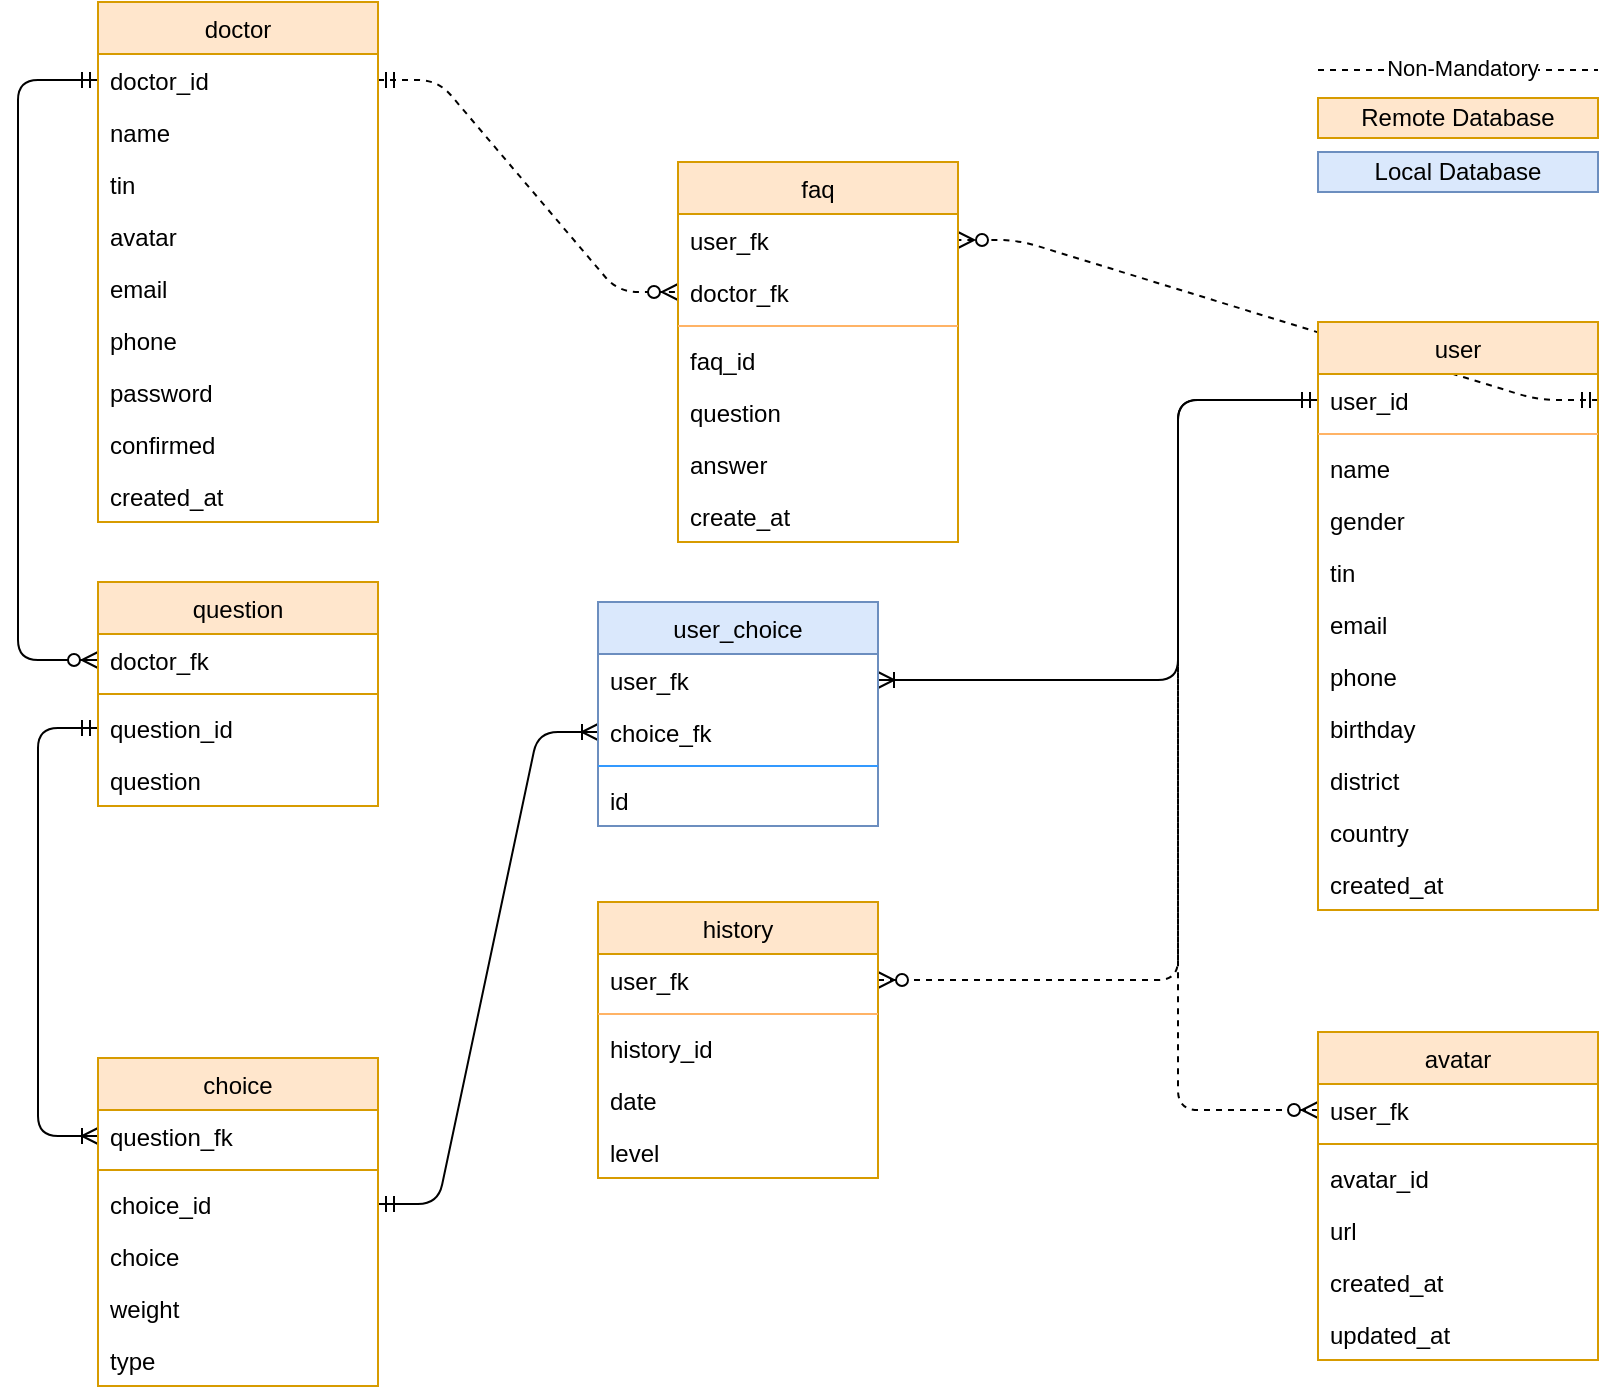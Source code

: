 <mxfile version="13.3.9" type="device" pages="2"><diagram id="-fNqyABccoZx1lb8ZIV_" name="er_model"><mxGraphModel dx="868" dy="510" grid="1" gridSize="10" guides="1" tooltips="1" connect="1" arrows="1" fold="1" page="1" pageScale="1" pageWidth="850" pageHeight="1100" math="0" shadow="0"><root><mxCell id="0"/><mxCell id="1" parent="0"/><mxCell id="rjYURFyfixhEZNDr-dhc-43" value="" style="edgeStyle=orthogonalEdgeStyle;fontSize=12;html=1;endArrow=ERmandOne;startArrow=ERzeroToMany;startFill=1;endFill=0;exitX=1;exitY=0.5;exitDx=0;exitDy=0;entryX=0;entryY=0.5;entryDx=0;entryDy=0;dashed=1;" parent="1" source="rjYURFyfixhEZNDr-dhc-7" target="rjYURFyfixhEZNDr-dhc-12" edge="1"><mxGeometry width="100" height="100" relative="1" as="geometry"><mxPoint x="560" y="110" as="sourcePoint"/><mxPoint x="610" y="199" as="targetPoint"/><Array as="points"><mxPoint x="850" y="509"/><mxPoint x="850" y="219"/></Array></mxGeometry></mxCell><mxCell id="rjYURFyfixhEZNDr-dhc-44" value="" style="edgeStyle=orthogonalEdgeStyle;fontSize=12;html=1;endArrow=ERoneToMany;startArrow=ERmandOne;exitX=0;exitY=0.5;exitDx=0;exitDy=0;" parent="1" source="rjYURFyfixhEZNDr-dhc-12" target="rjYURFyfixhEZNDr-dhc-27" edge="1"><mxGeometry width="100" height="100" relative="1" as="geometry"><mxPoint x="360" y="520" as="sourcePoint"/><mxPoint x="460" y="420" as="targetPoint"/><Array as="points"><mxPoint x="850" y="219"/><mxPoint x="850" y="359"/></Array></mxGeometry></mxCell><mxCell id="l_BnWO7Cqw3uLhxYpxt3-16" value="" style="edgeStyle=elbowEdgeStyle;fontSize=12;html=1;endArrow=ERzeroToMany;startArrow=ERmandOne;startFill=0;exitX=0;exitY=0.5;exitDx=0;exitDy=0;entryX=0;entryY=0.5;entryDx=0;entryDy=0;elbow=vertical;endFill=1;" parent="1" source="l_BnWO7Cqw3uLhxYpxt3-10" target="rjYURFyfixhEZNDr-dhc-20" edge="1"><mxGeometry width="100" height="100" relative="1" as="geometry"><mxPoint x="230" y="149" as="sourcePoint"/><mxPoint x="330" y="369" as="targetPoint"/><Array as="points"><mxPoint x="270" y="280"/><mxPoint x="290" y="144"/></Array></mxGeometry></mxCell><mxCell id="l_BnWO7Cqw3uLhxYpxt3-24" value="" style="edgeStyle=entityRelationEdgeStyle;fontSize=12;html=1;endArrow=ERzeroToMany;exitX=1;exitY=0.5;exitDx=0;exitDy=0;startArrow=ERmandOne;startFill=0;endFill=1;dashed=1;" parent="1" source="rjYURFyfixhEZNDr-dhc-12" target="l_BnWO7Cqw3uLhxYpxt3-23" edge="1"><mxGeometry width="100" height="100" relative="1" as="geometry"><mxPoint x="510" y="280" as="sourcePoint"/><mxPoint x="610" y="180" as="targetPoint"/></mxGeometry></mxCell><mxCell id="l_BnWO7Cqw3uLhxYpxt3-26" value="" style="edgeStyle=entityRelationEdgeStyle;fontSize=12;html=1;endArrow=ERzeroToMany;startArrow=ERmandOne;exitX=1;exitY=0.5;exitDx=0;exitDy=0;entryX=0;entryY=0.5;entryDx=0;entryDy=0;startFill=0;endFill=1;dashed=1;" parent="1" source="l_BnWO7Cqw3uLhxYpxt3-10" target="l_BnWO7Cqw3uLhxYpxt3-18" edge="1"><mxGeometry width="100" height="100" relative="1" as="geometry"><mxPoint x="630" y="160.0" as="sourcePoint"/><mxPoint x="570" y="22.0" as="targetPoint"/></mxGeometry></mxCell><mxCell id="EEFhJRr-E6o7P_gySB1L-7" value="" style="edgeStyle=orthogonalEdgeStyle;fontSize=12;html=1;endArrow=ERmandOne;startArrow=ERoneToMany;entryX=0;entryY=0.5;entryDx=0;entryDy=0;exitX=0;exitY=0.5;exitDx=0;exitDy=0;startFill=0;endFill=0;" parent="1" source="EEFhJRr-E6o7P_gySB1L-2" target="rjYURFyfixhEZNDr-dhc-17" edge="1"><mxGeometry width="100" height="100" relative="1" as="geometry"><mxPoint x="750" y="449" as="sourcePoint"/><mxPoint x="690" y="319" as="targetPoint"/><Array as="points"><mxPoint x="280" y="587"/><mxPoint x="280" y="383"/></Array></mxGeometry></mxCell><mxCell id="EEFhJRr-E6o7P_gySB1L-11" value="" style="edgeStyle=entityRelationEdgeStyle;fontSize=12;html=1;endArrow=ERoneToMany;entryX=0;entryY=0.5;entryDx=0;entryDy=0;startArrow=ERmandOne;startFill=0;exitX=1;exitY=0.5;exitDx=0;exitDy=0;" parent="1" source="EEFhJRr-E6o7P_gySB1L-10" target="EEFhJRr-E6o7P_gySB1L-6" edge="1"><mxGeometry width="100" height="100" relative="1" as="geometry"><mxPoint x="460" y="483" as="sourcePoint"/><mxPoint x="560" y="332" as="targetPoint"/></mxGeometry></mxCell><mxCell id="l_BnWO7Cqw3uLhxYpxt3-9" value="doctor" style="swimlane;fontStyle=0;childLayout=stackLayout;horizontal=1;startSize=26;fillColor=#ffe6cc;horizontalStack=0;resizeParent=1;resizeParentMax=0;resizeLast=0;collapsible=1;marginBottom=0;strokeColor=#d79b00;" parent="1" vertex="1"><mxGeometry x="310" y="20" width="140" height="260" as="geometry"><mxRectangle x="320" y="-50" width="70" height="26" as="alternateBounds"/></mxGeometry></mxCell><mxCell id="l_BnWO7Cqw3uLhxYpxt3-10" value="doctor_id" style="text;strokeColor=none;fillColor=none;align=left;verticalAlign=top;spacingLeft=4;spacingRight=4;overflow=hidden;rotatable=0;points=[[0,0.5],[1,0.5]];portConstraint=eastwest;" parent="l_BnWO7Cqw3uLhxYpxt3-9" vertex="1"><mxGeometry y="26" width="140" height="26" as="geometry"/></mxCell><mxCell id="l_BnWO7Cqw3uLhxYpxt3-11" value="name" style="text;strokeColor=none;fillColor=none;align=left;verticalAlign=top;spacingLeft=4;spacingRight=4;overflow=hidden;rotatable=0;points=[[0,0.5],[1,0.5]];portConstraint=eastwest;" parent="l_BnWO7Cqw3uLhxYpxt3-9" vertex="1"><mxGeometry y="52" width="140" height="26" as="geometry"/></mxCell><mxCell id="J_GK98WtoeNzRkrcNhPx-3" value="tin" style="text;strokeColor=none;fillColor=none;align=left;verticalAlign=top;spacingLeft=4;spacingRight=4;overflow=hidden;rotatable=0;points=[[0,0.5],[1,0.5]];portConstraint=eastwest;" parent="l_BnWO7Cqw3uLhxYpxt3-9" vertex="1"><mxGeometry y="78" width="140" height="26" as="geometry"/></mxCell><mxCell id="lCoQOgo7HiPbeT-m7Tsq-6" value="avatar" style="text;strokeColor=none;fillColor=none;align=left;verticalAlign=top;spacingLeft=4;spacingRight=4;overflow=hidden;rotatable=0;points=[[0,0.5],[1,0.5]];portConstraint=eastwest;" parent="l_BnWO7Cqw3uLhxYpxt3-9" vertex="1"><mxGeometry y="104" width="140" height="26" as="geometry"/></mxCell><mxCell id="l_BnWO7Cqw3uLhxYpxt3-12" value="email" style="text;strokeColor=none;fillColor=none;align=left;verticalAlign=top;spacingLeft=4;spacingRight=4;overflow=hidden;rotatable=0;points=[[0,0.5],[1,0.5]];portConstraint=eastwest;" parent="l_BnWO7Cqw3uLhxYpxt3-9" vertex="1"><mxGeometry y="130" width="140" height="26" as="geometry"/></mxCell><mxCell id="LZNsBZleXNrG5Z0AaCLx-2" value="phone" style="text;strokeColor=none;fillColor=none;align=left;verticalAlign=top;spacingLeft=4;spacingRight=4;overflow=hidden;rotatable=0;points=[[0,0.5],[1,0.5]];portConstraint=eastwest;" parent="l_BnWO7Cqw3uLhxYpxt3-9" vertex="1"><mxGeometry y="156" width="140" height="26" as="geometry"/></mxCell><mxCell id="l_BnWO7Cqw3uLhxYpxt3-15" value="password" style="text;strokeColor=none;fillColor=none;align=left;verticalAlign=top;spacingLeft=4;spacingRight=4;overflow=hidden;rotatable=0;points=[[0,0.5],[1,0.5]];portConstraint=eastwest;" parent="l_BnWO7Cqw3uLhxYpxt3-9" vertex="1"><mxGeometry y="182" width="140" height="26" as="geometry"/></mxCell><mxCell id="LZNsBZleXNrG5Z0AaCLx-1" value="confirmed" style="text;strokeColor=none;fillColor=none;align=left;verticalAlign=top;spacingLeft=4;spacingRight=4;overflow=hidden;rotatable=0;points=[[0,0.5],[1,0.5]];portConstraint=eastwest;" parent="l_BnWO7Cqw3uLhxYpxt3-9" vertex="1"><mxGeometry y="208" width="140" height="26" as="geometry"/></mxCell><mxCell id="kN0KAWiAcMe81m44x5Ua-1" value="created_at" style="text;strokeColor=none;fillColor=none;align=left;verticalAlign=top;spacingLeft=4;spacingRight=4;overflow=hidden;rotatable=0;points=[[0,0.5],[1,0.5]];portConstraint=eastwest;" parent="l_BnWO7Cqw3uLhxYpxt3-9" vertex="1"><mxGeometry y="234" width="140" height="26" as="geometry"/></mxCell><mxCell id="l_BnWO7Cqw3uLhxYpxt3-17" value="faq" style="swimlane;fontStyle=0;childLayout=stackLayout;horizontal=1;startSize=26;fillColor=#ffe6cc;horizontalStack=0;resizeParent=1;resizeParentMax=0;resizeLast=0;collapsible=1;marginBottom=0;strokeColor=#d79b00;" parent="1" vertex="1"><mxGeometry x="600" y="100" width="140" height="190" as="geometry"><mxRectangle x="720" y="-50" width="60" height="26" as="alternateBounds"/></mxGeometry></mxCell><mxCell id="l_BnWO7Cqw3uLhxYpxt3-23" value="user_fk" style="text;strokeColor=none;fillColor=none;align=left;verticalAlign=top;spacingLeft=4;spacingRight=4;overflow=hidden;rotatable=0;points=[[0,0.5],[1,0.5]];portConstraint=eastwest;" parent="l_BnWO7Cqw3uLhxYpxt3-17" vertex="1"><mxGeometry y="26" width="140" height="26" as="geometry"/></mxCell><mxCell id="l_BnWO7Cqw3uLhxYpxt3-18" value="doctor_fk" style="text;strokeColor=none;fillColor=none;align=left;verticalAlign=top;spacingLeft=4;spacingRight=4;overflow=hidden;rotatable=0;points=[[0,0.5],[1,0.5]];portConstraint=eastwest;" parent="l_BnWO7Cqw3uLhxYpxt3-17" vertex="1"><mxGeometry y="52" width="140" height="26" as="geometry"/></mxCell><mxCell id="l_BnWO7Cqw3uLhxYpxt3-31" value="" style="line;strokeWidth=1;fillColor=none;align=left;verticalAlign=middle;spacingTop=-1;spacingLeft=3;spacingRight=3;rotatable=0;labelPosition=right;points=[];portConstraint=eastwest;fontSize=12;strokeColor=#FFB366;" parent="l_BnWO7Cqw3uLhxYpxt3-17" vertex="1"><mxGeometry y="78" width="140" height="8" as="geometry"/></mxCell><mxCell id="l_BnWO7Cqw3uLhxYpxt3-22" value="faq_id" style="text;strokeColor=none;fillColor=none;align=left;verticalAlign=top;spacingLeft=4;spacingRight=4;overflow=hidden;rotatable=0;points=[[0,0.5],[1,0.5]];portConstraint=eastwest;" parent="l_BnWO7Cqw3uLhxYpxt3-17" vertex="1"><mxGeometry y="86" width="140" height="26" as="geometry"/></mxCell><mxCell id="l_BnWO7Cqw3uLhxYpxt3-19" value="question" style="text;strokeColor=none;fillColor=none;align=left;verticalAlign=top;spacingLeft=4;spacingRight=4;overflow=hidden;rotatable=0;points=[[0,0.5],[1,0.5]];portConstraint=eastwest;" parent="l_BnWO7Cqw3uLhxYpxt3-17" vertex="1"><mxGeometry y="112" width="140" height="26" as="geometry"/></mxCell><mxCell id="l_BnWO7Cqw3uLhxYpxt3-20" value="answer" style="text;strokeColor=none;fillColor=none;align=left;verticalAlign=top;spacingLeft=4;spacingRight=4;overflow=hidden;rotatable=0;points=[[0,0.5],[1,0.5]];portConstraint=eastwest;" parent="l_BnWO7Cqw3uLhxYpxt3-17" vertex="1"><mxGeometry y="138" width="140" height="26" as="geometry"/></mxCell><mxCell id="l_BnWO7Cqw3uLhxYpxt3-21" value="create_at" style="text;strokeColor=none;fillColor=none;align=left;verticalAlign=top;spacingLeft=4;spacingRight=4;overflow=hidden;rotatable=0;points=[[0,0.5],[1,0.5]];portConstraint=eastwest;" parent="l_BnWO7Cqw3uLhxYpxt3-17" vertex="1"><mxGeometry y="164" width="140" height="26" as="geometry"/></mxCell><mxCell id="EEFhJRr-E6o7P_gySB1L-1" value="choice" style="swimlane;fontStyle=0;childLayout=stackLayout;horizontal=1;startSize=26;fillColor=#ffe6cc;horizontalStack=0;resizeParent=1;resizeParentMax=0;resizeLast=0;collapsible=1;marginBottom=0;strokeColor=#d79b00;" parent="1" vertex="1"><mxGeometry x="310" y="548" width="140" height="164" as="geometry"><mxRectangle x="320" y="150" width="110" height="26" as="alternateBounds"/></mxGeometry></mxCell><mxCell id="EEFhJRr-E6o7P_gySB1L-2" value="question_fk" style="text;strokeColor=none;fillColor=none;align=left;verticalAlign=top;spacingLeft=4;spacingRight=4;overflow=hidden;rotatable=0;points=[[0,0.5],[1,0.5]];portConstraint=eastwest;" parent="EEFhJRr-E6o7P_gySB1L-1" vertex="1"><mxGeometry y="26" width="140" height="26" as="geometry"/></mxCell><mxCell id="EEFhJRr-E6o7P_gySB1L-3" value="" style="line;strokeWidth=1;fillColor=#ffe6cc;align=left;verticalAlign=middle;spacingTop=-1;spacingLeft=3;spacingRight=3;rotatable=0;labelPosition=right;points=[];portConstraint=eastwest;fontSize=12;strokeColor=#d79b00;" parent="EEFhJRr-E6o7P_gySB1L-1" vertex="1"><mxGeometry y="52" width="140" height="8" as="geometry"/></mxCell><mxCell id="EEFhJRr-E6o7P_gySB1L-10" value="choice_id" style="text;strokeColor=none;fillColor=none;align=left;verticalAlign=top;spacingLeft=4;spacingRight=4;overflow=hidden;rotatable=0;points=[[0,0.5],[1,0.5]];portConstraint=eastwest;" parent="EEFhJRr-E6o7P_gySB1L-1" vertex="1"><mxGeometry y="60" width="140" height="26" as="geometry"/></mxCell><mxCell id="l_BnWO7Cqw3uLhxYpxt3-41" value="choice" style="text;strokeColor=none;fillColor=none;align=left;verticalAlign=top;spacingLeft=4;spacingRight=4;overflow=hidden;rotatable=0;points=[[0,0.5],[1,0.5]];portConstraint=eastwest;" parent="EEFhJRr-E6o7P_gySB1L-1" vertex="1"><mxGeometry y="86" width="140" height="26" as="geometry"/></mxCell><mxCell id="l_BnWO7Cqw3uLhxYpxt3-4" value="weight" style="text;strokeColor=none;fillColor=none;align=left;verticalAlign=top;spacingLeft=4;spacingRight=4;overflow=hidden;rotatable=0;points=[[0,0.5],[1,0.5]];portConstraint=eastwest;" parent="EEFhJRr-E6o7P_gySB1L-1" vertex="1"><mxGeometry y="112" width="140" height="26" as="geometry"/></mxCell><mxCell id="Cj9TKqvy_YI5OKfZH6sy-1" value="type" style="text;strokeColor=none;fillColor=none;align=left;verticalAlign=top;spacingLeft=4;spacingRight=4;overflow=hidden;rotatable=0;points=[[0,0.5],[1,0.5]];portConstraint=eastwest;" parent="EEFhJRr-E6o7P_gySB1L-1" vertex="1"><mxGeometry y="138" width="140" height="26" as="geometry"/></mxCell><mxCell id="rjYURFyfixhEZNDr-dhc-26" value="user_choice" style="swimlane;fontStyle=0;childLayout=stackLayout;horizontal=1;startSize=26;fillColor=#dae8fc;horizontalStack=0;resizeParent=1;resizeParentMax=0;resizeLast=0;collapsible=1;marginBottom=0;strokeColor=#6c8ebf;" parent="1" vertex="1"><mxGeometry x="560" y="320" width="140" height="112" as="geometry"><mxRectangle x="510" y="40" width="100" height="26" as="alternateBounds"/></mxGeometry></mxCell><mxCell id="rjYURFyfixhEZNDr-dhc-27" value="user_fk" style="text;strokeColor=none;fillColor=none;align=left;verticalAlign=top;spacingLeft=4;spacingRight=4;overflow=hidden;rotatable=0;points=[[0,0.5],[1,0.5]];portConstraint=eastwest;" parent="rjYURFyfixhEZNDr-dhc-26" vertex="1"><mxGeometry y="26" width="140" height="26" as="geometry"/></mxCell><mxCell id="EEFhJRr-E6o7P_gySB1L-6" value="choice_fk" style="text;strokeColor=none;fillColor=none;align=left;verticalAlign=top;spacingLeft=4;spacingRight=4;overflow=hidden;rotatable=0;points=[[0,0.5],[1,0.5]];portConstraint=eastwest;" parent="rjYURFyfixhEZNDr-dhc-26" vertex="1"><mxGeometry y="52" width="140" height="26" as="geometry"/></mxCell><mxCell id="l_BnWO7Cqw3uLhxYpxt3-32" value="" style="line;strokeWidth=1;fillColor=none;align=left;verticalAlign=middle;spacingTop=-1;spacingLeft=3;spacingRight=3;rotatable=0;labelPosition=right;points=[];portConstraint=eastwest;fontSize=12;strokeColor=#3399FF;" parent="rjYURFyfixhEZNDr-dhc-26" vertex="1"><mxGeometry y="78" width="140" height="8" as="geometry"/></mxCell><mxCell id="EEFhJRr-E6o7P_gySB1L-9" value="id" style="text;strokeColor=none;fillColor=none;align=left;verticalAlign=top;spacingLeft=4;spacingRight=4;overflow=hidden;rotatable=0;points=[[0,0.5],[1,0.5]];portConstraint=eastwest;" parent="rjYURFyfixhEZNDr-dhc-26" vertex="1"><mxGeometry y="86" width="140" height="26" as="geometry"/></mxCell><mxCell id="rjYURFyfixhEZNDr-dhc-16" value="question" style="swimlane;fontStyle=0;childLayout=stackLayout;horizontal=1;startSize=26;fillColor=#ffe6cc;horizontalStack=0;resizeParent=1;resizeParentMax=0;resizeLast=0;collapsible=1;marginBottom=0;strokeColor=#d79b00;" parent="1" vertex="1"><mxGeometry x="310" y="310" width="140" height="112" as="geometry"><mxRectangle x="320" y="150" width="110" height="26" as="alternateBounds"/></mxGeometry></mxCell><mxCell id="rjYURFyfixhEZNDr-dhc-20" value="doctor_fk" style="text;strokeColor=none;fillColor=none;align=left;verticalAlign=top;spacingLeft=4;spacingRight=4;overflow=hidden;rotatable=0;points=[[0,0.5],[1,0.5]];portConstraint=eastwest;" parent="rjYURFyfixhEZNDr-dhc-16" vertex="1"><mxGeometry y="26" width="140" height="26" as="geometry"/></mxCell><mxCell id="l_BnWO7Cqw3uLhxYpxt3-33" value="" style="line;strokeWidth=1;fillColor=#ffe6cc;align=left;verticalAlign=middle;spacingTop=-1;spacingLeft=3;spacingRight=3;rotatable=0;labelPosition=right;points=[];portConstraint=eastwest;fontSize=12;strokeColor=#d79b00;" parent="rjYURFyfixhEZNDr-dhc-16" vertex="1"><mxGeometry y="52" width="140" height="8" as="geometry"/></mxCell><mxCell id="rjYURFyfixhEZNDr-dhc-17" value="question_id" style="text;strokeColor=none;fillColor=none;align=left;verticalAlign=top;spacingLeft=4;spacingRight=4;overflow=hidden;rotatable=0;points=[[0,0.5],[1,0.5]];portConstraint=eastwest;" parent="rjYURFyfixhEZNDr-dhc-16" vertex="1"><mxGeometry y="60" width="140" height="26" as="geometry"/></mxCell><mxCell id="rjYURFyfixhEZNDr-dhc-18" value="question" style="text;strokeColor=none;fillColor=none;align=left;verticalAlign=top;spacingLeft=4;spacingRight=4;overflow=hidden;rotatable=0;points=[[0,0.5],[1,0.5]];portConstraint=eastwest;" parent="rjYURFyfixhEZNDr-dhc-16" vertex="1"><mxGeometry y="86" width="140" height="26" as="geometry"/></mxCell><mxCell id="BeMcn8Rec8YOZZzhnUh0-8" value="" style="edgeStyle=orthogonalEdgeStyle;fontSize=12;html=1;endArrow=ERmandOne;startArrow=ERzeroToMany;startFill=1;endFill=0;exitX=0;exitY=0.5;exitDx=0;exitDy=0;entryX=0;entryY=0.5;entryDx=0;entryDy=0;dashed=1;" parent="1" source="BeMcn8Rec8YOZZzhnUh0-2" target="rjYURFyfixhEZNDr-dhc-12" edge="1"><mxGeometry width="100" height="100" relative="1" as="geometry"><mxPoint x="840" y="597" as="sourcePoint"/><mxPoint x="890" y="229" as="targetPoint"/><Array as="points"><mxPoint x="850" y="574"/><mxPoint x="850" y="219"/></Array></mxGeometry></mxCell><mxCell id="BeMcn8Rec8YOZZzhnUh0-1" value="avatar" style="swimlane;fontStyle=0;childLayout=stackLayout;horizontal=1;startSize=26;fillColor=#ffe6cc;horizontalStack=0;resizeParent=1;resizeParentMax=0;resizeLast=0;collapsible=1;marginBottom=0;strokeColor=#d79b00;" parent="1" vertex="1"><mxGeometry x="920" y="535" width="140" height="164" as="geometry"><mxRectangle x="510" y="244" width="90" height="26" as="alternateBounds"/></mxGeometry></mxCell><mxCell id="BeMcn8Rec8YOZZzhnUh0-2" value="user_fk" style="text;strokeColor=none;fillColor=none;align=left;verticalAlign=top;spacingLeft=4;spacingRight=4;overflow=hidden;rotatable=0;points=[[0,0.5],[1,0.5]];portConstraint=eastwest;" parent="BeMcn8Rec8YOZZzhnUh0-1" vertex="1"><mxGeometry y="26" width="140" height="26" as="geometry"/></mxCell><mxCell id="BeMcn8Rec8YOZZzhnUh0-3" value="" style="line;strokeWidth=1;fillColor=#ffe6cc;align=left;verticalAlign=middle;spacingTop=-1;spacingLeft=3;spacingRight=3;rotatable=0;labelPosition=right;points=[];portConstraint=eastwest;fontSize=12;strokeColor=#d79b00;" parent="BeMcn8Rec8YOZZzhnUh0-1" vertex="1"><mxGeometry y="52" width="140" height="8" as="geometry"/></mxCell><mxCell id="BeMcn8Rec8YOZZzhnUh0-4" value="avatar_id" style="text;strokeColor=none;fillColor=none;align=left;verticalAlign=top;spacingLeft=4;spacingRight=4;overflow=hidden;rotatable=0;points=[[0,0.5],[1,0.5]];portConstraint=eastwest;" parent="BeMcn8Rec8YOZZzhnUh0-1" vertex="1"><mxGeometry y="60" width="140" height="26" as="geometry"/></mxCell><mxCell id="BeMcn8Rec8YOZZzhnUh0-5" value="url" style="text;strokeColor=none;fillColor=none;align=left;verticalAlign=top;spacingLeft=4;spacingRight=4;overflow=hidden;rotatable=0;points=[[0,0.5],[1,0.5]];portConstraint=eastwest;" parent="BeMcn8Rec8YOZZzhnUh0-1" vertex="1"><mxGeometry y="86" width="140" height="26" as="geometry"/></mxCell><mxCell id="BeMcn8Rec8YOZZzhnUh0-6" value="created_at" style="text;strokeColor=none;fillColor=none;align=left;verticalAlign=top;spacingLeft=4;spacingRight=4;overflow=hidden;rotatable=0;points=[[0,0.5],[1,0.5]];portConstraint=eastwest;" parent="BeMcn8Rec8YOZZzhnUh0-1" vertex="1"><mxGeometry y="112" width="140" height="26" as="geometry"/></mxCell><mxCell id="BeMcn8Rec8YOZZzhnUh0-7" value="updated_at" style="text;strokeColor=none;fillColor=none;align=left;verticalAlign=top;spacingLeft=4;spacingRight=4;overflow=hidden;rotatable=0;points=[[0,0.5],[1,0.5]];portConstraint=eastwest;" parent="BeMcn8Rec8YOZZzhnUh0-1" vertex="1"><mxGeometry y="138" width="140" height="26" as="geometry"/></mxCell><mxCell id="Tj_x-d3BD3AigSQlqNJs-1" value="Remote Database" style="rounded=0;whiteSpace=wrap;html=1;fillColor=#ffe6cc;strokeColor=#d79b00;" parent="1" vertex="1"><mxGeometry x="920" y="68" width="140" height="20" as="geometry"/></mxCell><mxCell id="Tj_x-d3BD3AigSQlqNJs-2" value="Local Database" style="rounded=0;whiteSpace=wrap;html=1;fillColor=#dae8fc;strokeColor=#6c8ebf;align=center;" parent="1" vertex="1"><mxGeometry x="920" y="95" width="140" height="20" as="geometry"/></mxCell><mxCell id="rjYURFyfixhEZNDr-dhc-11" value="user" style="swimlane;fontStyle=0;childLayout=stackLayout;horizontal=1;startSize=26;fillColor=#ffe6cc;horizontalStack=0;resizeParent=1;resizeParentMax=0;resizeLast=0;collapsible=1;marginBottom=0;strokeColor=#d79b00;" parent="1" vertex="1"><mxGeometry x="920" y="180" width="140" height="294" as="geometry"><mxRectangle x="720" y="218" width="60" height="26" as="alternateBounds"/></mxGeometry></mxCell><mxCell id="rjYURFyfixhEZNDr-dhc-12" value="user_id" style="text;strokeColor=none;fillColor=none;align=left;verticalAlign=top;spacingLeft=4;spacingRight=4;overflow=hidden;rotatable=0;points=[[0,0.5],[1,0.5]];portConstraint=eastwest;" parent="rjYURFyfixhEZNDr-dhc-11" vertex="1"><mxGeometry y="26" width="140" height="26" as="geometry"/></mxCell><mxCell id="l_BnWO7Cqw3uLhxYpxt3-29" value="" style="line;strokeWidth=1;fillColor=none;align=left;verticalAlign=middle;spacingTop=-1;spacingLeft=3;spacingRight=3;rotatable=0;labelPosition=right;points=[];portConstraint=eastwest;fontSize=12;strokeColor=#FFB366;" parent="rjYURFyfixhEZNDr-dhc-11" vertex="1"><mxGeometry y="52" width="140" height="8" as="geometry"/></mxCell><mxCell id="rjYURFyfixhEZNDr-dhc-13" value="name" style="text;strokeColor=none;fillColor=none;align=left;verticalAlign=top;spacingLeft=4;spacingRight=4;overflow=hidden;rotatable=0;points=[[0,0.5],[1,0.5]];portConstraint=eastwest;" parent="rjYURFyfixhEZNDr-dhc-11" vertex="1"><mxGeometry y="60" width="140" height="26" as="geometry"/></mxCell><mxCell id="J_GK98WtoeNzRkrcNhPx-1" value="gender" style="text;strokeColor=none;fillColor=none;align=left;verticalAlign=top;spacingLeft=4;spacingRight=4;overflow=hidden;rotatable=0;points=[[0,0.5],[1,0.5]];portConstraint=eastwest;" parent="rjYURFyfixhEZNDr-dhc-11" vertex="1"><mxGeometry y="86" width="140" height="26" as="geometry"/></mxCell><mxCell id="J_GK98WtoeNzRkrcNhPx-2" value="tin" style="text;strokeColor=none;fillColor=none;align=left;verticalAlign=top;spacingLeft=4;spacingRight=4;overflow=hidden;rotatable=0;points=[[0,0.5],[1,0.5]];portConstraint=eastwest;" parent="rjYURFyfixhEZNDr-dhc-11" vertex="1"><mxGeometry y="112" width="140" height="26" as="geometry"/></mxCell><mxCell id="l_BnWO7Cqw3uLhxYpxt3-5" value="email" style="text;strokeColor=none;fillColor=none;align=left;verticalAlign=top;spacingLeft=4;spacingRight=4;overflow=hidden;rotatable=0;points=[[0,0.5],[1,0.5]];portConstraint=eastwest;" parent="rjYURFyfixhEZNDr-dhc-11" vertex="1"><mxGeometry y="138" width="140" height="26" as="geometry"/></mxCell><mxCell id="l_BnWO7Cqw3uLhxYpxt3-7" value="phone" style="text;strokeColor=none;fillColor=none;align=left;verticalAlign=top;spacingLeft=4;spacingRight=4;overflow=hidden;rotatable=0;points=[[0,0.5],[1,0.5]];portConstraint=eastwest;" parent="rjYURFyfixhEZNDr-dhc-11" vertex="1"><mxGeometry y="164" width="140" height="26" as="geometry"/></mxCell><mxCell id="J_GK98WtoeNzRkrcNhPx-4" value="birthday" style="text;strokeColor=none;fillColor=none;align=left;verticalAlign=top;spacingLeft=4;spacingRight=4;overflow=hidden;rotatable=0;points=[[0,0.5],[1,0.5]];portConstraint=eastwest;" parent="rjYURFyfixhEZNDr-dhc-11" vertex="1"><mxGeometry y="190" width="140" height="26" as="geometry"/></mxCell><mxCell id="l_BnWO7Cqw3uLhxYpxt3-6" value="district" style="text;strokeColor=none;fillColor=none;align=left;verticalAlign=top;spacingLeft=4;spacingRight=4;overflow=hidden;rotatable=0;points=[[0,0.5],[1,0.5]];portConstraint=eastwest;" parent="rjYURFyfixhEZNDr-dhc-11" vertex="1"><mxGeometry y="216" width="140" height="26" as="geometry"/></mxCell><mxCell id="l_BnWO7Cqw3uLhxYpxt3-1" value="country" style="text;strokeColor=none;fillColor=none;align=left;verticalAlign=top;spacingLeft=4;spacingRight=4;overflow=hidden;rotatable=0;points=[[0,0.5],[1,0.5]];portConstraint=eastwest;" parent="rjYURFyfixhEZNDr-dhc-11" vertex="1"><mxGeometry y="242" width="140" height="26" as="geometry"/></mxCell><mxCell id="XGTY3pnU7s7xYEHeGioZ-1" value="created_at" style="text;strokeColor=none;fillColor=none;align=left;verticalAlign=top;spacingLeft=4;spacingRight=4;overflow=hidden;rotatable=0;points=[[0,0.5],[1,0.5]];portConstraint=eastwest;" parent="rjYURFyfixhEZNDr-dhc-11" vertex="1"><mxGeometry y="268" width="140" height="26" as="geometry"/></mxCell><mxCell id="Tj_x-d3BD3AigSQlqNJs-5" value="" style="endArrow=none;dashed=1;html=1;" parent="1" edge="1"><mxGeometry width="50" height="50" relative="1" as="geometry"><mxPoint x="920" y="54" as="sourcePoint"/><mxPoint x="1060" y="54" as="targetPoint"/></mxGeometry></mxCell><mxCell id="Tj_x-d3BD3AigSQlqNJs-6" value="Non-Mandatory" style="edgeLabel;html=1;align=center;verticalAlign=middle;resizable=0;points=[];" parent="Tj_x-d3BD3AigSQlqNJs-5" vertex="1" connectable="0"><mxGeometry x="0.243" y="2" relative="1" as="geometry"><mxPoint x="-15" y="1" as="offset"/></mxGeometry></mxCell><mxCell id="rjYURFyfixhEZNDr-dhc-5" value="history" style="swimlane;fontStyle=0;childLayout=stackLayout;horizontal=1;startSize=26;fillColor=#ffe6cc;horizontalStack=0;resizeParent=1;resizeParentMax=0;resizeLast=0;collapsible=1;marginBottom=0;strokeColor=#d79b00;" parent="1" vertex="1"><mxGeometry x="560" y="470" width="140" height="138" as="geometry"><mxRectangle x="510" y="244" width="90" height="26" as="alternateBounds"/></mxGeometry></mxCell><mxCell id="rjYURFyfixhEZNDr-dhc-7" value="user_fk" style="text;strokeColor=none;fillColor=none;align=left;verticalAlign=top;spacingLeft=4;spacingRight=4;overflow=hidden;rotatable=0;points=[[0,0.5],[1,0.5]];portConstraint=eastwest;" parent="rjYURFyfixhEZNDr-dhc-5" vertex="1"><mxGeometry y="26" width="140" height="26" as="geometry"/></mxCell><mxCell id="l_BnWO7Cqw3uLhxYpxt3-28" value="" style="line;strokeWidth=1;fillColor=none;align=left;verticalAlign=middle;spacingTop=-1;spacingLeft=3;spacingRight=3;rotatable=0;labelPosition=right;points=[];portConstraint=eastwest;fontSize=12;strokeColor=#FFB366;" parent="rjYURFyfixhEZNDr-dhc-5" vertex="1"><mxGeometry y="52" width="140" height="8" as="geometry"/></mxCell><mxCell id="rjYURFyfixhEZNDr-dhc-38" value="history_id" style="text;strokeColor=none;fillColor=none;align=left;verticalAlign=top;spacingLeft=4;spacingRight=4;overflow=hidden;rotatable=0;points=[[0,0.5],[1,0.5]];portConstraint=eastwest;" parent="rjYURFyfixhEZNDr-dhc-5" vertex="1"><mxGeometry y="60" width="140" height="26" as="geometry"/></mxCell><mxCell id="l_BnWO7Cqw3uLhxYpxt3-2" value="date" style="text;strokeColor=none;fillColor=none;align=left;verticalAlign=top;spacingLeft=4;spacingRight=4;overflow=hidden;rotatable=0;points=[[0,0.5],[1,0.5]];portConstraint=eastwest;" parent="rjYURFyfixhEZNDr-dhc-5" vertex="1"><mxGeometry y="86" width="140" height="26" as="geometry"/></mxCell><mxCell id="l_BnWO7Cqw3uLhxYpxt3-8" value="level" style="text;strokeColor=none;fillColor=none;align=left;verticalAlign=top;spacingLeft=4;spacingRight=4;overflow=hidden;rotatable=0;points=[[0,0.5],[1,0.5]];portConstraint=eastwest;" parent="rjYURFyfixhEZNDr-dhc-5" vertex="1"><mxGeometry y="112" width="140" height="26" as="geometry"/></mxCell></root></mxGraphModel></diagram><diagram id="1rcdmqv3L6USZr0gu4YD" name="nav_activity"><mxGraphModel dx="1718" dy="1610" grid="1" gridSize="10" guides="1" tooltips="1" connect="1" arrows="1" fold="1" page="1" pageScale="1" pageWidth="850" pageHeight="1100" background="#ffffff" math="0" shadow="0"><root><mxCell id="7qVAp_zN8uDOL_-UHspS-0"/><mxCell id="7qVAp_zN8uDOL_-UHspS-1" parent="7qVAp_zN8uDOL_-UHspS-0"/><mxCell id="7qVAp_zN8uDOL_-UHspS-2" value="activity_welcome.xml" style="rounded=0;whiteSpace=wrap;html=1;fillColor=#d5e8d4;strokeColor=#82b366;" parent="7qVAp_zN8uDOL_-UHspS-1" vertex="1"><mxGeometry x="340" y="50" width="170" height="30" as="geometry"/></mxCell><mxCell id="7qVAp_zN8uDOL_-UHspS-3" value="" style="rounded=0;whiteSpace=wrap;html=1;fillColor=#ffffff;gradientColor=none;strokeColor=#CCCCCC;strokeWidth=1;" parent="7qVAp_zN8uDOL_-UHspS-1" vertex="1"><mxGeometry x="340" y="80" width="170" height="170" as="geometry"/></mxCell><mxCell id="7qVAp_zN8uDOL_-UHspS-4" value="Welcome" style="rounded=0;whiteSpace=wrap;html=1;fillColor=#f5f5f5;fontColor=#333333;strokeColor=#CCCCCC;" parent="7qVAp_zN8uDOL_-UHspS-1" vertex="1"><mxGeometry x="340" y="80" width="170" height="100" as="geometry"/></mxCell><mxCell id="7qVAp_zN8uDOL_-UHspS-5" value="DOCTOR" style="rounded=0;whiteSpace=wrap;html=1;strokeColor=#007FFF;fontColor=#007FFF;" parent="7qVAp_zN8uDOL_-UHspS-1" vertex="1"><mxGeometry x="350" y="210" width="70" height="30" as="geometry"/></mxCell><mxCell id="7qVAp_zN8uDOL_-UHspS-6" value="PATIENT" style="rounded=0;whiteSpace=wrap;html=1;fillColor=#dae8fc;strokeColor=#6c8ebf;fontColor=#4D4D4D;" parent="7qVAp_zN8uDOL_-UHspS-1" vertex="1"><mxGeometry x="430" y="210" width="70" height="30" as="geometry"/></mxCell><mxCell id="7qVAp_zN8uDOL_-UHspS-7" value="" style="endArrow=classic;html=1;strokeColor=#FFB366;entryX=0.5;entryY=0;entryDx=0;entryDy=0;" parent="7qVAp_zN8uDOL_-UHspS-1" target="7qVAp_zN8uDOL_-UHspS-9" edge="1"><mxGeometry width="50" height="50" relative="1" as="geometry"><mxPoint x="380" y="240" as="sourcePoint"/><mxPoint x="300" y="300" as="targetPoint"/></mxGeometry></mxCell><mxCell id="7qVAp_zN8uDOL_-UHspS-8" value="" style="endArrow=classic;html=1;strokeColor=#FFB366;" parent="7qVAp_zN8uDOL_-UHspS-1" target="Eh6Qrx6GBGciKQwRytr_-12" edge="1"><mxGeometry width="50" height="50" relative="1" as="geometry"><mxPoint x="470" y="240" as="sourcePoint"/><mxPoint x="510" y="580" as="targetPoint"/><Array as="points"><mxPoint x="510" y="290"/><mxPoint x="510" y="640"/></Array></mxGeometry></mxCell><mxCell id="7qVAp_zN8uDOL_-UHspS-9" value="activity_doctor_login.xml" style="rounded=0;whiteSpace=wrap;html=1;fillColor=#d5e8d4;strokeColor=#82b366;" parent="7qVAp_zN8uDOL_-UHspS-1" vertex="1"><mxGeometry x="95" y="340" width="170" height="30" as="geometry"/></mxCell><mxCell id="7qVAp_zN8uDOL_-UHspS-10" value="" style="rounded=0;whiteSpace=wrap;html=1;fillColor=#ffffff;gradientColor=none;strokeColor=#CCCCCC;strokeWidth=1;" parent="7qVAp_zN8uDOL_-UHspS-1" vertex="1"><mxGeometry x="95" y="370" width="170" height="170" as="geometry"/></mxCell><mxCell id="7qVAp_zN8uDOL_-UHspS-11" value="Password" style="rounded=0;whiteSpace=wrap;html=1;fillColor=#f5f5f5;strokeColor=#666666;fontColor=#333333;align=left;dashed=1;" parent="7qVAp_zN8uDOL_-UHspS-1" vertex="1"><mxGeometry x="95" y="465" width="170" height="20" as="geometry"/></mxCell><mxCell id="7qVAp_zN8uDOL_-UHspS-12" value="LOGIN" style="rounded=0;whiteSpace=wrap;html=1;fillColor=#dae8fc;strokeColor=#6c8ebf;" parent="7qVAp_zN8uDOL_-UHspS-1" vertex="1"><mxGeometry x="95" y="370" width="80" height="30" as="geometry"/></mxCell><mxCell id="7qVAp_zN8uDOL_-UHspS-13" value="SIGNUP" style="rounded=0;whiteSpace=wrap;html=1;fillColor=#f5f5f5;strokeColor=#666666;fontColor=#333333;" parent="7qVAp_zN8uDOL_-UHspS-1" vertex="1"><mxGeometry x="185" y="370" width="80" height="30" as="geometry"/></mxCell><mxCell id="7qVAp_zN8uDOL_-UHspS-14" value="LOGIN" style="rounded=0;whiteSpace=wrap;html=1;fillColor=#dae8fc;strokeColor=#6c8ebf;" parent="7qVAp_zN8uDOL_-UHspS-1" vertex="1"><mxGeometry x="95" y="510" width="170" height="30" as="geometry"/></mxCell><mxCell id="7qVAp_zN8uDOL_-UHspS-15" value="Email" style="rounded=0;whiteSpace=wrap;html=1;fillColor=#f5f5f5;strokeColor=#666666;fontColor=#333333;align=left;dashed=1;" parent="7qVAp_zN8uDOL_-UHspS-1" vertex="1"><mxGeometry x="95" y="445" width="170" height="20" as="geometry"/></mxCell><mxCell id="7qVAp_zN8uDOL_-UHspS-16" value="Remember Me" style="rounded=0;whiteSpace=wrap;html=1;fillColor=none;strokeColor=none;fontColor=#333333;align=left;" parent="7qVAp_zN8uDOL_-UHspS-1" vertex="1"><mxGeometry x="115" y="488" width="90" height="20" as="geometry"/></mxCell><mxCell id="7qVAp_zN8uDOL_-UHspS-18" value="" style="rounded=0;whiteSpace=wrap;html=1;shadow=0;comic=0;strokeColor=#666666;strokeWidth=1;fillColor=#f5f5f5;fontColor=#333333;" parent="7qVAp_zN8uDOL_-UHspS-1" vertex="1"><mxGeometry x="100" y="493" width="10" height="10" as="geometry"/></mxCell><mxCell id="7qVAp_zN8uDOL_-UHspS-20" value="" style="endArrow=classic;html=1;strokeColor=#82b366;entryX=0.5;entryY=0;entryDx=0;entryDy=0;fillColor=#d5e8d4;exitX=0.5;exitY=1;exitDx=0;exitDy=0;" parent="7qVAp_zN8uDOL_-UHspS-1" source="7qVAp_zN8uDOL_-UHspS-14" target="7qVAp_zN8uDOL_-UHspS-21" edge="1"><mxGeometry width="50" height="50" relative="1" as="geometry"><mxPoint x="242.5" y="520" as="sourcePoint"/><mxPoint x="117.5" y="600" as="targetPoint"/></mxGeometry></mxCell><mxCell id="7qVAp_zN8uDOL_-UHspS-21" value="activity_dashboard_doctor.xml" style="rounded=0;whiteSpace=wrap;html=1;fillColor=#d5e8d4;strokeColor=#82b366;" parent="7qVAp_zN8uDOL_-UHspS-1" vertex="1"><mxGeometry x="30" y="610" width="170" height="30" as="geometry"/></mxCell><mxCell id="7qVAp_zN8uDOL_-UHspS-22" value="" style="rounded=0;whiteSpace=wrap;html=1;fillColor=#ffffff;gradientColor=none;strokeColor=#CCCCCC;strokeWidth=1;" parent="7qVAp_zN8uDOL_-UHspS-1" vertex="1"><mxGeometry x="30" y="640" width="170" height="170" as="geometry"/></mxCell><mxCell id="7qVAp_zN8uDOL_-UHspS-23" value="Question 2" style="rounded=0;whiteSpace=wrap;html=1;fillColor=#f5f5f5;strokeColor=#666666;fontColor=#333333;align=left;" parent="7qVAp_zN8uDOL_-UHspS-1" vertex="1"><mxGeometry x="30" y="700" width="170" height="20" as="geometry"/></mxCell><mxCell id="7qVAp_zN8uDOL_-UHspS-24" value="LIST" style="rounded=0;whiteSpace=wrap;html=1;fillColor=#dae8fc;strokeColor=#6c8ebf;" parent="7qVAp_zN8uDOL_-UHspS-1" vertex="1"><mxGeometry x="30" y="640" width="80" height="30" as="geometry"/></mxCell><mxCell id="7qVAp_zN8uDOL_-UHspS-25" value="CREATE" style="rounded=0;whiteSpace=wrap;html=1;fillColor=#f5f5f5;strokeColor=#666666;fontColor=#333333;" parent="7qVAp_zN8uDOL_-UHspS-1" vertex="1"><mxGeometry x="120" y="640" width="80" height="30" as="geometry"/></mxCell><mxCell id="7qVAp_zN8uDOL_-UHspS-27" value="Question 1" style="rounded=0;whiteSpace=wrap;html=1;fillColor=#dae8fc;strokeColor=#6c8ebf;align=left;" parent="7qVAp_zN8uDOL_-UHspS-1" vertex="1"><mxGeometry x="30" y="680" width="170" height="20" as="geometry"/></mxCell><mxCell id="SrEAnYkaK93BUlQ23w9f-0" value="Question 3" style="rounded=0;whiteSpace=wrap;html=1;fillColor=#f5f5f5;strokeColor=#666666;fontColor=#333333;align=left;" parent="7qVAp_zN8uDOL_-UHspS-1" vertex="1"><mxGeometry x="30" y="720" width="170" height="20" as="geometry"/></mxCell><mxCell id="SrEAnYkaK93BUlQ23w9f-1" value="Question 4" style="rounded=0;whiteSpace=wrap;html=1;fillColor=#f5f5f5;strokeColor=#666666;fontColor=#333333;align=left;" parent="7qVAp_zN8uDOL_-UHspS-1" vertex="1"><mxGeometry x="30" y="740" width="170" height="20" as="geometry"/></mxCell><mxCell id="SrEAnYkaK93BUlQ23w9f-2" value="Edit" style="rounded=1;whiteSpace=wrap;html=1;shadow=0;comic=0;strokeColor=#d79b00;strokeWidth=1;fillColor=#ffe6cc;fontSize=10;" parent="7qVAp_zN8uDOL_-UHspS-1" vertex="1"><mxGeometry x="130" y="682.5" width="30" height="15" as="geometry"/></mxCell><mxCell id="SrEAnYkaK93BUlQ23w9f-3" value="Del" style="rounded=1;whiteSpace=wrap;html=1;shadow=0;comic=0;strokeColor=#b85450;strokeWidth=1;fillColor=#f8cecc;fontSize=10;" parent="7qVAp_zN8uDOL_-UHspS-1" vertex="1"><mxGeometry x="165" y="682.5" width="30" height="15" as="geometry"/></mxCell><mxCell id="SrEAnYkaK93BUlQ23w9f-4" value="activity_dashboard_doctor.xml" style="rounded=0;whiteSpace=wrap;html=1;fillColor=#d5e8d4;strokeColor=#82b366;" parent="7qVAp_zN8uDOL_-UHspS-1" vertex="1"><mxGeometry x="230" y="610" width="170" height="30" as="geometry"/></mxCell><mxCell id="SrEAnYkaK93BUlQ23w9f-5" value="" style="rounded=0;whiteSpace=wrap;html=1;fillColor=#ffffff;gradientColor=none;strokeColor=#CCCCCC;strokeWidth=1;" parent="7qVAp_zN8uDOL_-UHspS-1" vertex="1"><mxGeometry x="230" y="640" width="170" height="170" as="geometry"/></mxCell><mxCell id="SrEAnYkaK93BUlQ23w9f-7" value="LIST" style="rounded=0;whiteSpace=wrap;html=1;fillColor=#f5f5f5;strokeColor=#666666;fontColor=#333333;" parent="7qVAp_zN8uDOL_-UHspS-1" vertex="1"><mxGeometry x="230" y="640" width="80" height="30" as="geometry"/></mxCell><mxCell id="SrEAnYkaK93BUlQ23w9f-8" value="CREATE" style="rounded=0;whiteSpace=wrap;html=1;fillColor=#dae8fc;strokeColor=#6c8ebf;" parent="7qVAp_zN8uDOL_-UHspS-1" vertex="1"><mxGeometry x="320" y="640" width="80" height="30" as="geometry"/></mxCell><mxCell id="SrEAnYkaK93BUlQ23w9f-10" value="Question?" style="rounded=0;whiteSpace=wrap;html=1;fillColor=#f5f5f5;strokeColor=#666666;align=left;fontColor=#333333;dashed=1;" parent="7qVAp_zN8uDOL_-UHspS-1" vertex="1"><mxGeometry x="230" y="677.5" width="170" height="20" as="geometry"/></mxCell><mxCell id="SrEAnYkaK93BUlQ23w9f-16" value="" style="endArrow=none;dashed=1;html=1;strokeColor=#97D077;fontSize=10;startArrow=diamondThin;startFill=1;strokeWidth=2;entryX=1;entryY=1;entryDx=0;entryDy=0;exitX=0;exitY=1;exitDx=0;exitDy=0;" parent="7qVAp_zN8uDOL_-UHspS-1" target="7qVAp_zN8uDOL_-UHspS-27" edge="1"><mxGeometry width="50" height="50" relative="1" as="geometry"><mxPoint x="230" y="700" as="sourcePoint"/><mxPoint x="560" y="640" as="targetPoint"/></mxGeometry></mxCell><mxCell id="SrEAnYkaK93BUlQ23w9f-18" value="ADD OPTION" style="rounded=1;whiteSpace=wrap;html=1;shadow=0;comic=0;strokeColor=#6c8ebf;strokeWidth=1;fillColor=#dae8fc;fontSize=10;" parent="7qVAp_zN8uDOL_-UHspS-1" vertex="1"><mxGeometry x="235" y="705" width="75" height="20" as="geometry"/></mxCell><mxCell id="SrEAnYkaK93BUlQ23w9f-19" value="Button" style="rounded=0;whiteSpace=wrap;html=1;fillColor=#f5f5f5;strokeColor=#666666;fontColor=#333333;align=left;" parent="7qVAp_zN8uDOL_-UHspS-1" vertex="1"><mxGeometry x="325" y="705" width="70" height="20" as="geometry"/></mxCell><mxCell id="SrEAnYkaK93BUlQ23w9f-20" value="" style="triangle;whiteSpace=wrap;html=1;shadow=0;comic=0;strokeColor=#CCCCCC;strokeWidth=1;fillColor=#000000;gradientColor=none;fontSize=10;rotation=90;" parent="7qVAp_zN8uDOL_-UHspS-1" vertex="1"><mxGeometry x="378" y="707.75" width="8" height="15.25" as="geometry"/></mxCell><mxCell id="SrEAnYkaK93BUlQ23w9f-21" value="SAVE" style="rounded=0;whiteSpace=wrap;html=1;fillColor=#dae8fc;strokeColor=#6c8ebf;" parent="7qVAp_zN8uDOL_-UHspS-1" vertex="1"><mxGeometry x="230" y="780" width="170" height="30" as="geometry"/></mxCell><mxCell id="SrEAnYkaK93BUlQ23w9f-23" value="+" style="rounded=1;whiteSpace=wrap;html=1;shadow=0;comic=0;strokeColor=#666666;strokeWidth=1;fillColor=#f5f5f5;fontSize=10;fontColor=#333333;" parent="7qVAp_zN8uDOL_-UHspS-1" vertex="1"><mxGeometry x="235" y="742.5" width="15" height="15" as="geometry"/></mxCell><mxCell id="SrEAnYkaK93BUlQ23w9f-24" value="-" style="rounded=1;whiteSpace=wrap;html=1;shadow=0;comic=0;strokeColor=#666666;strokeWidth=1;fillColor=#f5f5f5;fontSize=10;fontColor=#333333;" parent="7qVAp_zN8uDOL_-UHspS-1" vertex="1"><mxGeometry x="261" y="742.5" width="15" height="15" as="geometry"/></mxCell><mxCell id="SrEAnYkaK93BUlQ23w9f-25" value="0" style="text;html=1;strokeColor=none;fillColor=none;align=center;verticalAlign=middle;whiteSpace=wrap;rounded=0;shadow=0;dashed=1;comic=0;fontSize=10;" parent="7qVAp_zN8uDOL_-UHspS-1" vertex="1"><mxGeometry x="236" y="740.5" width="40" height="20" as="geometry"/></mxCell><mxCell id="SrEAnYkaK93BUlQ23w9f-26" value="Option 1" style="rounded=0;whiteSpace=wrap;html=1;fillColor=#f5f5f5;strokeColor=#666666;align=left;fontColor=#333333;dashed=1;" parent="7qVAp_zN8uDOL_-UHspS-1" vertex="1"><mxGeometry x="284" y="740.5" width="110" height="20" as="geometry"/></mxCell><mxCell id="SrEAnYkaK93BUlQ23w9f-27" value="" style="endArrow=none;dashed=1;html=1;strokeColor=#97D077;fontSize=10;startArrow=oval;startFill=0;strokeWidth=2;entryX=1;entryY=1;entryDx=0;entryDy=0;" parent="7qVAp_zN8uDOL_-UHspS-1" edge="1"><mxGeometry width="50" height="50" relative="1" as="geometry"><mxPoint y="700.5" as="sourcePoint"/><mxPoint x="30" y="700" as="targetPoint"/></mxGeometry></mxCell><mxCell id="SrEAnYkaK93BUlQ23w9f-28" value="activity_dashboard_doctor.xml" style="rounded=0;whiteSpace=wrap;html=1;fillColor=#d5e8d4;strokeColor=#82b366;" parent="7qVAp_zN8uDOL_-UHspS-1" vertex="1"><mxGeometry x="-180" y="610" width="170" height="30" as="geometry"/></mxCell><mxCell id="SrEAnYkaK93BUlQ23w9f-29" value="" style="rounded=0;whiteSpace=wrap;html=1;fillColor=#ffffff;gradientColor=none;strokeColor=#CCCCCC;strokeWidth=1;" parent="7qVAp_zN8uDOL_-UHspS-1" vertex="1"><mxGeometry x="-180" y="640" width="170" height="170" as="geometry"/></mxCell><mxCell id="SrEAnYkaK93BUlQ23w9f-30" value="Question 2" style="rounded=0;whiteSpace=wrap;html=1;fillColor=#f5f5f5;strokeColor=#666666;fontColor=#333333;align=left;" parent="7qVAp_zN8uDOL_-UHspS-1" vertex="1"><mxGeometry x="-180" y="700" width="170" height="20" as="geometry"/></mxCell><mxCell id="SrEAnYkaK93BUlQ23w9f-31" value="LIST" style="rounded=0;whiteSpace=wrap;html=1;fillColor=#dae8fc;strokeColor=#6c8ebf;" parent="7qVAp_zN8uDOL_-UHspS-1" vertex="1"><mxGeometry x="-180" y="640" width="80" height="30" as="geometry"/></mxCell><mxCell id="SrEAnYkaK93BUlQ23w9f-32" value="CREATE" style="rounded=0;whiteSpace=wrap;html=1;fillColor=#f5f5f5;strokeColor=#666666;fontColor=#333333;" parent="7qVAp_zN8uDOL_-UHspS-1" vertex="1"><mxGeometry x="-90" y="640" width="80" height="30" as="geometry"/></mxCell><mxCell id="SrEAnYkaK93BUlQ23w9f-33" value="Question 1" style="rounded=0;whiteSpace=wrap;html=1;fillColor=#dae8fc;strokeColor=#6c8ebf;align=left;" parent="7qVAp_zN8uDOL_-UHspS-1" vertex="1"><mxGeometry x="-180" y="680" width="170" height="20" as="geometry"/></mxCell><mxCell id="SrEAnYkaK93BUlQ23w9f-34" value="Question 3" style="rounded=0;whiteSpace=wrap;html=1;fillColor=#f5f5f5;strokeColor=#666666;fontColor=#333333;align=left;" parent="7qVAp_zN8uDOL_-UHspS-1" vertex="1"><mxGeometry x="-180" y="720" width="170" height="20" as="geometry"/></mxCell><mxCell id="SrEAnYkaK93BUlQ23w9f-35" value="Question 4" style="rounded=0;whiteSpace=wrap;html=1;fillColor=#f5f5f5;strokeColor=#666666;fontColor=#333333;align=left;" parent="7qVAp_zN8uDOL_-UHspS-1" vertex="1"><mxGeometry x="-180" y="740" width="170" height="20" as="geometry"/></mxCell><mxCell id="SrEAnYkaK93BUlQ23w9f-36" value="Edit" style="rounded=1;whiteSpace=wrap;html=1;shadow=0;comic=0;strokeColor=#d79b00;strokeWidth=1;fillColor=#ffe6cc;fontSize=10;" parent="7qVAp_zN8uDOL_-UHspS-1" vertex="1"><mxGeometry x="-80" y="682.5" width="30" height="15" as="geometry"/></mxCell><mxCell id="SrEAnYkaK93BUlQ23w9f-37" value="Del" style="rounded=1;whiteSpace=wrap;html=1;shadow=0;comic=0;strokeColor=#b85450;strokeWidth=1;fillColor=#f8cecc;fontSize=10;" parent="7qVAp_zN8uDOL_-UHspS-1" vertex="1"><mxGeometry x="-45" y="682.5" width="30" height="15" as="geometry"/></mxCell><mxCell id="SrEAnYkaK93BUlQ23w9f-38" value="" style="whiteSpace=wrap;html=1;shadow=0;comic=0;strokeWidth=1;fontSize=10;strokeColor=#CCCCCC;" parent="7qVAp_zN8uDOL_-UHspS-1" vertex="1"><mxGeometry x="-180" y="640" width="130" height="170" as="geometry"/></mxCell><mxCell id="SrEAnYkaK93BUlQ23w9f-40" value="" style="rounded=0;whiteSpace=wrap;html=1;shadow=0;comic=0;strokeColor=#82b366;strokeWidth=1;fillColor=#d5e8d4;fontSize=10;" parent="7qVAp_zN8uDOL_-UHspS-1" vertex="1"><mxGeometry x="-180" y="640" width="130" height="60" as="geometry"/></mxCell><mxCell id="SrEAnYkaK93BUlQ23w9f-39" value="" style="ellipse;whiteSpace=wrap;html=1;aspect=fixed;shadow=0;comic=0;strokeColor=#666666;strokeWidth=1;fillColor=#f5f5f5;fontSize=10;fontColor=#333333;" parent="7qVAp_zN8uDOL_-UHspS-1" vertex="1"><mxGeometry x="-170" y="647.5" width="20" height="20" as="geometry"/></mxCell><mxCell id="SrEAnYkaK93BUlQ23w9f-41" value="Hi, Doctor Gomes" style="text;html=1;strokeColor=none;fillColor=none;align=left;verticalAlign=middle;whiteSpace=wrap;rounded=0;shadow=0;comic=0;fontSize=10;" parent="7qVAp_zN8uDOL_-UHspS-1" vertex="1"><mxGeometry x="-175" y="664.5" width="100" height="20" as="geometry"/></mxCell><mxCell id="SrEAnYkaK93BUlQ23w9f-43" value="a@gmail.com" style="text;html=1;strokeColor=none;fillColor=none;align=left;verticalAlign=middle;whiteSpace=wrap;rounded=0;shadow=0;comic=0;fontSize=10;" parent="7qVAp_zN8uDOL_-UHspS-1" vertex="1"><mxGeometry x="-176" y="677.5" width="100" height="20" as="geometry"/></mxCell><mxCell id="SrEAnYkaK93BUlQ23w9f-44" value="Infected user" style="text;html=1;strokeColor=none;fillColor=none;align=left;verticalAlign=middle;whiteSpace=wrap;rounded=0;shadow=0;comic=0;fontSize=10;" parent="7qVAp_zN8uDOL_-UHspS-1" vertex="1"><mxGeometry x="-150" y="711" width="100" height="20" as="geometry"/></mxCell><mxCell id="SrEAnYkaK93BUlQ23w9f-45" value="FAQs (3)" style="text;html=1;strokeColor=none;fillColor=none;align=left;verticalAlign=middle;whiteSpace=wrap;rounded=0;shadow=0;comic=0;fontSize=10;" parent="7qVAp_zN8uDOL_-UHspS-1" vertex="1"><mxGeometry x="-150" y="731" width="100" height="20" as="geometry"/></mxCell><mxCell id="SrEAnYkaK93BUlQ23w9f-46" value="" style="endArrow=none;html=1;strokeColor=#B3B3B3;strokeWidth=2;fontSize=10;entryX=1;entryY=1;entryDx=0;entryDy=0;" parent="7qVAp_zN8uDOL_-UHspS-1" edge="1"><mxGeometry width="50" height="50" relative="1" as="geometry"><mxPoint x="-180" y="760" as="sourcePoint"/><mxPoint x="-50" y="760" as="targetPoint"/><Array as="points"><mxPoint x="-130" y="760"/></Array></mxGeometry></mxCell><mxCell id="SrEAnYkaK93BUlQ23w9f-47" value="" style="endArrow=classic;html=1;strokeColor=#82b366;fillColor=#d5e8d4;exitX=0.5;exitY=1;exitDx=0;exitDy=0;entryX=1;entryY=0.5;entryDx=0;entryDy=0;" parent="7qVAp_zN8uDOL_-UHspS-1" target="SrEAnYkaK93BUlQ23w9f-48" edge="1"><mxGeometry width="50" height="50" relative="1" as="geometry"><mxPoint x="-175" y="658" as="sourcePoint"/><mxPoint x="-229" y="659" as="targetPoint"/></mxGeometry></mxCell><mxCell id="SrEAnYkaK93BUlQ23w9f-48" value="activity_doctor_profile.xml" style="rounded=0;whiteSpace=wrap;html=1;fillColor=#d5e8d4;strokeColor=#82b366;" parent="7qVAp_zN8uDOL_-UHspS-1" vertex="1"><mxGeometry x="-410" y="610" width="170" height="30" as="geometry"/></mxCell><mxCell id="SrEAnYkaK93BUlQ23w9f-49" value="" style="rounded=0;whiteSpace=wrap;html=1;fillColor=#ffffff;gradientColor=none;strokeColor=#CCCCCC;strokeWidth=1;" parent="7qVAp_zN8uDOL_-UHspS-1" vertex="1"><mxGeometry x="-410" y="640" width="170" height="170" as="geometry"/></mxCell><mxCell id="SrEAnYkaK93BUlQ23w9f-50" value="TIN" style="rounded=0;whiteSpace=wrap;html=1;fillColor=#f5f5f5;strokeColor=#666666;fontColor=#333333;align=left;dashed=1;" parent="7qVAp_zN8uDOL_-UHspS-1" vertex="1"><mxGeometry x="-410" y="703" width="170" height="20" as="geometry"/></mxCell><mxCell id="SrEAnYkaK93BUlQ23w9f-52" value="&lt;b&gt;...&lt;/b&gt;" style="rounded=0;whiteSpace=wrap;html=1;fillColor=none;strokeColor=none;fontColor=#333333;rotation=90;" parent="7qVAp_zN8uDOL_-UHspS-1" vertex="1"><mxGeometry x="-260" y="643.5" width="30" height="22.5" as="geometry"/></mxCell><mxCell id="SrEAnYkaK93BUlQ23w9f-53" value="SAVE" style="rounded=0;whiteSpace=wrap;html=1;fillColor=#dae8fc;strokeColor=#6c8ebf;" parent="7qVAp_zN8uDOL_-UHspS-1" vertex="1"><mxGeometry x="-410" y="780" width="80" height="30" as="geometry"/></mxCell><mxCell id="SrEAnYkaK93BUlQ23w9f-54" value="Name" style="rounded=0;whiteSpace=wrap;html=1;fillColor=#f5f5f5;strokeColor=#666666;fontColor=#333333;align=left;dashed=1;" parent="7qVAp_zN8uDOL_-UHspS-1" vertex="1"><mxGeometry x="-410" y="680" width="170" height="20" as="geometry"/></mxCell><mxCell id="SrEAnYkaK93BUlQ23w9f-57" value="Photo" style="rounded=0;whiteSpace=wrap;html=1;fillColor=#f5f5f5;strokeColor=#666666;fontColor=#333333;dashed=1;" parent="7qVAp_zN8uDOL_-UHspS-1" vertex="1"><mxGeometry x="-347.5" y="640" width="45" height="37.5" as="geometry"/></mxCell><mxCell id="SrEAnYkaK93BUlQ23w9f-58" value="Email" style="rounded=0;whiteSpace=wrap;html=1;fillColor=#f5f5f5;strokeColor=#666666;fontColor=#333333;align=left;dashed=1;" parent="7qVAp_zN8uDOL_-UHspS-1" vertex="1"><mxGeometry x="-410" y="725" width="170" height="20" as="geometry"/></mxCell><mxCell id="SrEAnYkaK93BUlQ23w9f-60" value="" style="rounded=0;whiteSpace=wrap;html=1;fillColor=#ffffff;gradientColor=none;strokeColor=#CCCCCC;strokeWidth=1;" parent="7qVAp_zN8uDOL_-UHspS-1" vertex="1"><mxGeometry x="-145" y="500" width="100" height="85" as="geometry"/></mxCell><mxCell id="SrEAnYkaK93BUlQ23w9f-61" value="Password" style="rounded=0;whiteSpace=wrap;html=1;fillColor=#f5f5f5;strokeColor=#666666;fontColor=#333333;align=left;dashed=1;" parent="7qVAp_zN8uDOL_-UHspS-1" vertex="1"><mxGeometry x="-410" y="755" width="170" height="20" as="geometry"/></mxCell><mxCell id="SrEAnYkaK93BUlQ23w9f-62" value="" style="endArrow=none;dashed=1;html=1;strokeColor=#B3B3B3;strokeWidth=2;fontSize=10;entryX=0.994;entryY=0.647;entryDx=0;entryDy=0;entryPerimeter=0;" parent="7qVAp_zN8uDOL_-UHspS-1" target="SrEAnYkaK93BUlQ23w9f-49" edge="1"><mxGeometry width="50" height="50" relative="1" as="geometry"><mxPoint x="-408" y="750" as="sourcePoint"/><mxPoint x="-30" y="695" as="targetPoint"/></mxGeometry></mxCell><mxCell id="SrEAnYkaK93BUlQ23w9f-63" value="Delete account" style="rounded=0;whiteSpace=wrap;html=1;fillColor=#f5f5f5;strokeColor=#666666;fontColor=#CC0000;align=left;" parent="7qVAp_zN8uDOL_-UHspS-1" vertex="1"><mxGeometry x="-145" y="563" width="100" height="20" as="geometry"/></mxCell><mxCell id="SrEAnYkaK93BUlQ23w9f-64" value="" style="endArrow=none;dashed=1;html=1;strokeColor=#B3B3B3;strokeWidth=2;fontSize=10;" parent="7qVAp_zN8uDOL_-UHspS-1" edge="1"><mxGeometry width="50" height="50" relative="1" as="geometry"><mxPoint x="-144" y="559.01" as="sourcePoint"/><mxPoint x="-45" y="559" as="targetPoint"/></mxGeometry></mxCell><mxCell id="SrEAnYkaK93BUlQ23w9f-65" value="" style="endArrow=none;html=1;strokeColor=#82b366;fillColor=#d5e8d4;entryX=0.43;entryY=-0.035;entryDx=0;entryDy=0;dashed=1;entryPerimeter=0;endFill=0;exitX=0.5;exitY=0.5;exitDx=0;exitDy=0;exitPerimeter=0;" parent="7qVAp_zN8uDOL_-UHspS-1" source="SrEAnYkaK93BUlQ23w9f-52" target="SrEAnYkaK93BUlQ23w9f-60" edge="1"><mxGeometry width="50" height="50" relative="1" as="geometry"><mxPoint x="-165" y="668" as="sourcePoint"/><mxPoint x="-320" y="550" as="targetPoint"/><Array as="points"><mxPoint x="-150" y="470"/><mxPoint x="-102" y="470"/></Array></mxGeometry></mxCell><mxCell id="SrEAnYkaK93BUlQ23w9f-66" value="Log out" style="text;html=1;strokeColor=none;fillColor=none;align=left;verticalAlign=middle;whiteSpace=wrap;rounded=0;shadow=0;comic=0;fontSize=10;fontColor=#CC0000;" parent="7qVAp_zN8uDOL_-UHspS-1" vertex="1"><mxGeometry x="-150" y="785" width="100" height="20" as="geometry"/></mxCell><mxCell id="SrEAnYkaK93BUlQ23w9f-67" value="Log out" style="rounded=0;whiteSpace=wrap;html=1;fillColor=#f5f5f5;strokeColor=#666666;fontColor=#333333;align=left;" parent="7qVAp_zN8uDOL_-UHspS-1" vertex="1"><mxGeometry x="-145" y="507" width="100" height="20" as="geometry"/></mxCell><mxCell id="SrEAnYkaK93BUlQ23w9f-68" value="Terms and Cond.." style="rounded=0;whiteSpace=wrap;html=1;fillColor=#f5f5f5;strokeColor=#666666;fontColor=#333333;align=left;" parent="7qVAp_zN8uDOL_-UHspS-1" vertex="1"><mxGeometry x="-145" y="532.5" width="100" height="20" as="geometry"/></mxCell><mxCell id="SrEAnYkaK93BUlQ23w9f-69" value="CANCEL" style="rounded=0;whiteSpace=wrap;html=1;fillColor=#f5f5f5;strokeColor=#666666;fontColor=#333333;" parent="7qVAp_zN8uDOL_-UHspS-1" vertex="1"><mxGeometry x="-330" y="780" width="90" height="30" as="geometry"/></mxCell><mxCell id="SrEAnYkaK93BUlQ23w9f-71" value="" style="endArrow=classic;html=1;dashed=1;dashPattern=1 2;strokeColor=#97D077;strokeWidth=2;fontSize=10;fontColor=#CC0000;exitX=0.5;exitY=1;exitDx=0;exitDy=0;entryX=0.75;entryY=1;entryDx=0;entryDy=0;" parent="7qVAp_zN8uDOL_-UHspS-1" source="SrEAnYkaK93BUlQ23w9f-69" target="SrEAnYkaK93BUlQ23w9f-38" edge="1"><mxGeometry width="50" height="50" relative="1" as="geometry"><mxPoint x="-250" y="880" as="sourcePoint"/><mxPoint x="-200" y="830" as="targetPoint"/><Array as="points"><mxPoint x="-285" y="860"/><mxPoint x="-82" y="860"/></Array></mxGeometry></mxCell><mxCell id="SrEAnYkaK93BUlQ23w9f-72" value="" style="endArrow=none;dashed=1;html=1;dashPattern=1 2;strokeColor=#97D077;strokeWidth=2;fontSize=10;fontColor=#CC0000;" parent="7qVAp_zN8uDOL_-UHspS-1" edge="1"><mxGeometry width="50" height="50" relative="1" as="geometry"><mxPoint x="-280" y="860" as="sourcePoint"/><mxPoint x="-370" y="810" as="targetPoint"/><Array as="points"><mxPoint x="-370" y="860"/></Array></mxGeometry></mxCell><mxCell id="SrEAnYkaK93BUlQ23w9f-73" value="activity_doctor_login.xml" style="rounded=0;whiteSpace=wrap;html=1;fillColor=#d5e8d4;strokeColor=#82b366;" parent="7qVAp_zN8uDOL_-UHspS-1" vertex="1"><mxGeometry x="300" y="340" width="170" height="30" as="geometry"/></mxCell><mxCell id="SrEAnYkaK93BUlQ23w9f-74" value="" style="rounded=0;whiteSpace=wrap;html=1;fillColor=#ffffff;gradientColor=none;strokeColor=#CCCCCC;strokeWidth=1;" parent="7qVAp_zN8uDOL_-UHspS-1" vertex="1"><mxGeometry x="300" y="370" width="170" height="170" as="geometry"/></mxCell><mxCell id="SrEAnYkaK93BUlQ23w9f-75" value="Email" style="rounded=0;whiteSpace=wrap;html=1;fillColor=#f5f5f5;strokeColor=#666666;fontColor=#333333;align=left;dashed=1;" parent="7qVAp_zN8uDOL_-UHspS-1" vertex="1"><mxGeometry x="300" y="426" width="170" height="20" as="geometry"/></mxCell><mxCell id="SrEAnYkaK93BUlQ23w9f-76" value="LOGIN" style="rounded=0;whiteSpace=wrap;html=1;fillColor=#f5f5f5;strokeColor=#666666;fontColor=#333333;" parent="7qVAp_zN8uDOL_-UHspS-1" vertex="1"><mxGeometry x="300" y="370" width="80" height="30" as="geometry"/></mxCell><mxCell id="SrEAnYkaK93BUlQ23w9f-77" value="SIGNUP" style="rounded=0;whiteSpace=wrap;html=1;fillColor=#dae8fc;strokeColor=#6c8ebf;" parent="7qVAp_zN8uDOL_-UHspS-1" vertex="1"><mxGeometry x="390" y="370" width="80" height="30" as="geometry"/></mxCell><mxCell id="SrEAnYkaK93BUlQ23w9f-78" value="SIGNUP" style="rounded=0;whiteSpace=wrap;html=1;fillColor=#dae8fc;strokeColor=#6c8ebf;" parent="7qVAp_zN8uDOL_-UHspS-1" vertex="1"><mxGeometry x="300" y="510" width="170" height="30" as="geometry"/></mxCell><mxCell id="SrEAnYkaK93BUlQ23w9f-79" value="Full Name" style="rounded=0;whiteSpace=wrap;html=1;fillColor=#f5f5f5;strokeColor=#666666;fontColor=#333333;align=left;dashed=1;" parent="7qVAp_zN8uDOL_-UHspS-1" vertex="1"><mxGeometry x="300" y="406" width="170" height="20" as="geometry"/></mxCell><mxCell id="SrEAnYkaK93BUlQ23w9f-82" value="" style="endArrow=none;dashed=1;html=1;strokeColor=#FFB366;fontSize=10;startArrow=diamondThin;startFill=1;strokeWidth=2;entryX=1;entryY=1;entryDx=0;entryDy=0;exitX=0;exitY=1;exitDx=0;exitDy=0;" parent="7qVAp_zN8uDOL_-UHspS-1" edge="1"><mxGeometry width="50" height="50" relative="1" as="geometry"><mxPoint x="295" y="440" as="sourcePoint"/><mxPoint x="265" y="440" as="targetPoint"/></mxGeometry></mxCell><mxCell id="SrEAnYkaK93BUlQ23w9f-84" value="TIN" style="rounded=0;whiteSpace=wrap;html=1;fillColor=#f5f5f5;strokeColor=#666666;fontColor=#333333;align=left;dashed=1;" parent="7qVAp_zN8uDOL_-UHspS-1" vertex="1"><mxGeometry x="300" y="446" width="170" height="20" as="geometry"/></mxCell><mxCell id="SrEAnYkaK93BUlQ23w9f-85" value="Password" style="rounded=0;whiteSpace=wrap;html=1;fillColor=#f5f5f5;strokeColor=#666666;fontColor=#333333;align=left;dashed=1;" parent="7qVAp_zN8uDOL_-UHspS-1" vertex="1"><mxGeometry x="300" y="466" width="170" height="20" as="geometry"/></mxCell><mxCell id="SrEAnYkaK93BUlQ23w9f-86" value="Confirm password" style="rounded=0;whiteSpace=wrap;html=1;fillColor=#f5f5f5;strokeColor=#666666;fontColor=#333333;align=left;dashed=1;" parent="7qVAp_zN8uDOL_-UHspS-1" vertex="1"><mxGeometry x="300" y="486" width="170" height="20" as="geometry"/></mxCell><mxCell id="SrEAnYkaK93BUlQ23w9f-88" value="Photo" style="ellipse;whiteSpace=wrap;html=1;aspect=fixed;shadow=0;dashed=1;comic=0;strokeColor=#CCCCCC;strokeWidth=1;fillColor=none;gradientColor=none;fontSize=10;fontColor=#000000;" parent="7qVAp_zN8uDOL_-UHspS-1" vertex="1"><mxGeometry x="160" y="403" width="40" height="40" as="geometry"/></mxCell><mxCell id="SrEAnYkaK93BUlQ23w9f-89" value="" style="endArrow=classic;html=1;strokeColor=#FFB366;entryX=0.5;entryY=1;entryDx=0;entryDy=0;fillColor=#d5e8d4;exitX=0.5;exitY=1;exitDx=0;exitDy=0;" parent="7qVAp_zN8uDOL_-UHspS-1" source="SrEAnYkaK93BUlQ23w9f-78" target="7qVAp_zN8uDOL_-UHspS-14" edge="1"><mxGeometry width="50" height="50" relative="1" as="geometry"><mxPoint x="190" y="550" as="sourcePoint"/><mxPoint x="125" y="620" as="targetPoint"/><Array as="points"><mxPoint x="385" y="580"/><mxPoint x="180" y="580"/></Array></mxGeometry></mxCell><mxCell id="SrEAnYkaK93BUlQ23w9f-90" value="" style="endArrow=classic;html=1;strokeColor=#97D077;entryX=0.25;entryY=0;entryDx=0;entryDy=0;exitX=0;exitY=1;exitDx=0;exitDy=0;" parent="7qVAp_zN8uDOL_-UHspS-1" source="Eh6Qrx6GBGciKQwRytr_-42" target="7qVAp_zN8uDOL_-UHspS-21" edge="1"><mxGeometry width="50" height="50" relative="1" as="geometry"><mxPoint x="270" y="150" as="sourcePoint"/><mxPoint x="190" y="350" as="targetPoint"/><Array as="points"><mxPoint x="73" y="-63"/><mxPoint x="73" y="260"/></Array></mxGeometry></mxCell><mxCell id="SrEAnYkaK93BUlQ23w9f-91" value="" style="endArrow=classic;html=1;strokeColor=#FFB366;entryX=0;entryY=0.5;entryDx=0;entryDy=0;exitX=0;exitY=0.5;exitDx=0;exitDy=0;" parent="7qVAp_zN8uDOL_-UHspS-1" source="SrEAnYkaK93BUlQ23w9f-66" target="7qVAp_zN8uDOL_-UHspS-2" edge="1"><mxGeometry width="50" height="50" relative="1" as="geometry"><mxPoint x="-80" y="360" as="sourcePoint"/><mxPoint x="-280" y="460" as="targetPoint"/><Array as="points"><mxPoint x="-200" y="795"/><mxPoint x="-200" y="470"/><mxPoint x="-200" y="240"/></Array></mxGeometry></mxCell><mxCell id="SrEAnYkaK93BUlQ23w9f-92" value="activity_infected_user.xml" style="rounded=0;whiteSpace=wrap;html=1;fillColor=#d5e8d4;strokeColor=#82b366;" parent="7qVAp_zN8uDOL_-UHspS-1" vertex="1"><mxGeometry x="-55" y="850" width="170" height="30" as="geometry"/></mxCell><mxCell id="SrEAnYkaK93BUlQ23w9f-93" value="" style="rounded=0;whiteSpace=wrap;html=1;fillColor=#ffffff;gradientColor=none;strokeColor=#CCCCCC;strokeWidth=1;" parent="7qVAp_zN8uDOL_-UHspS-1" vertex="1"><mxGeometry x="-55" y="880" width="170" height="170" as="geometry"/></mxCell><mxCell id="SrEAnYkaK93BUlQ23w9f-94" value="&lt;span style=&quot;color: rgb(0 , 0 , 0)&quot;&gt;User Name&lt;/span&gt;&amp;nbsp;2" style="rounded=0;whiteSpace=wrap;html=1;fillColor=#fff2cc;strokeColor=#d6b656;align=left;" parent="7qVAp_zN8uDOL_-UHspS-1" vertex="1"><mxGeometry x="-55" y="900" width="170" height="20" as="geometry"/></mxCell><mxCell id="SrEAnYkaK93BUlQ23w9f-97" value="User Name 1" style="rounded=0;whiteSpace=wrap;html=1;fillColor=#f8cecc;strokeColor=#b85450;align=left;" parent="7qVAp_zN8uDOL_-UHspS-1" vertex="1"><mxGeometry x="-55" y="880" width="170" height="20" as="geometry"/></mxCell><mxCell id="SrEAnYkaK93BUlQ23w9f-98" value="&lt;span style=&quot;color: rgb(0 , 0 , 0)&quot;&gt;User Name&lt;/span&gt;&amp;nbsp;3" style="rounded=0;whiteSpace=wrap;html=1;fillColor=#fff2cc;strokeColor=#d6b656;align=left;" parent="7qVAp_zN8uDOL_-UHspS-1" vertex="1"><mxGeometry x="-55" y="920" width="170" height="20" as="geometry"/></mxCell><mxCell id="SrEAnYkaK93BUlQ23w9f-99" value="&lt;span style=&quot;color: rgb(0 , 0 , 0)&quot;&gt;User Name 5&lt;/span&gt;" style="rounded=0;whiteSpace=wrap;html=1;fillColor=#f8cecc;strokeColor=#b85450;align=left;" parent="7qVAp_zN8uDOL_-UHspS-1" vertex="1"><mxGeometry x="-55" y="960" width="170" height="20" as="geometry"/></mxCell><mxCell id="SrEAnYkaK93BUlQ23w9f-100" value="View" style="rounded=1;whiteSpace=wrap;html=1;shadow=0;comic=0;strokeColor=#82b366;strokeWidth=1;fillColor=#d5e8d4;fontSize=10;" parent="7qVAp_zN8uDOL_-UHspS-1" vertex="1"><mxGeometry x="37" y="882.5" width="30" height="15" as="geometry"/></mxCell><mxCell id="SrEAnYkaK93BUlQ23w9f-101" value="Hide" style="rounded=1;whiteSpace=wrap;html=1;shadow=0;comic=0;strokeColor=#666666;strokeWidth=1;fillColor=#f5f5f5;fontSize=10;fontColor=#333333;" parent="7qVAp_zN8uDOL_-UHspS-1" vertex="1"><mxGeometry x="70" y="882.5" width="40" height="15" as="geometry"/></mxCell><mxCell id="SrEAnYkaK93BUlQ23w9f-103" value="" style="endArrow=classic;html=1;strokeColor=#82b366;fillColor=#d5e8d4;entryX=0.5;entryY=0;entryDx=0;entryDy=0;" parent="7qVAp_zN8uDOL_-UHspS-1" target="SrEAnYkaK93BUlQ23w9f-92" edge="1"><mxGeometry width="50" height="50" relative="1" as="geometry"><mxPoint x="-80" y="721" as="sourcePoint"/><mxPoint x="-230" y="635" as="targetPoint"/></mxGeometry></mxCell><mxCell id="SrEAnYkaK93BUlQ23w9f-104" value="activity_doctor_faq.xml" style="rounded=0;whiteSpace=wrap;html=1;fillColor=#d5e8d4;strokeColor=#82b366;" parent="7qVAp_zN8uDOL_-UHspS-1" vertex="1"><mxGeometry x="-290" y="880" width="170" height="30" as="geometry"/></mxCell><mxCell id="SrEAnYkaK93BUlQ23w9f-105" value="" style="rounded=0;whiteSpace=wrap;html=1;fillColor=#ffffff;gradientColor=none;strokeColor=#CCCCCC;strokeWidth=1;" parent="7qVAp_zN8uDOL_-UHspS-1" vertex="1"><mxGeometry x="-290" y="910" width="170" height="170" as="geometry"/></mxCell><mxCell id="SrEAnYkaK93BUlQ23w9f-106" value="Question 2" style="rounded=0;whiteSpace=wrap;html=1;fillColor=#f5f5f5;strokeColor=#666666;fontColor=#333333;align=left;" parent="7qVAp_zN8uDOL_-UHspS-1" vertex="1"><mxGeometry x="-290" y="930" width="170" height="20" as="geometry"/></mxCell><mxCell id="SrEAnYkaK93BUlQ23w9f-109" value="Question 1" style="rounded=0;whiteSpace=wrap;html=1;fillColor=#dae8fc;strokeColor=#6c8ebf;align=left;" parent="7qVAp_zN8uDOL_-UHspS-1" vertex="1"><mxGeometry x="-290" y="910" width="170" height="20" as="geometry"/></mxCell><mxCell id="SrEAnYkaK93BUlQ23w9f-110" value="Question 3" style="rounded=0;whiteSpace=wrap;html=1;fillColor=#f5f5f5;strokeColor=#666666;fontColor=#333333;align=left;" parent="7qVAp_zN8uDOL_-UHspS-1" vertex="1"><mxGeometry x="-290" y="950" width="170" height="20" as="geometry"/></mxCell><mxCell id="SrEAnYkaK93BUlQ23w9f-112" value="Answer" style="rounded=1;whiteSpace=wrap;html=1;shadow=0;comic=0;strokeColor=#82b366;strokeWidth=1;fillColor=#d5e8d4;fontSize=10;" parent="7qVAp_zN8uDOL_-UHspS-1" vertex="1"><mxGeometry x="-208" y="912.5" width="50" height="15" as="geometry"/></mxCell><mxCell id="SrEAnYkaK93BUlQ23w9f-113" value="Del" style="rounded=1;whiteSpace=wrap;html=1;shadow=0;comic=0;strokeColor=#b85450;strokeWidth=1;fillColor=#f8cecc;fontSize=10;" parent="7qVAp_zN8uDOL_-UHspS-1" vertex="1"><mxGeometry x="-155" y="912.5" width="30" height="15" as="geometry"/></mxCell><mxCell id="SrEAnYkaK93BUlQ23w9f-114" value="" style="endArrow=classic;html=1;strokeColor=#82b366;fillColor=#d5e8d4;entryX=0.5;entryY=0;entryDx=0;entryDy=0;exitX=0;exitY=0.5;exitDx=0;exitDy=0;" parent="7qVAp_zN8uDOL_-UHspS-1" source="SrEAnYkaK93BUlQ23w9f-45" target="SrEAnYkaK93BUlQ23w9f-104" edge="1"><mxGeometry width="50" height="50" relative="1" as="geometry"><mxPoint x="-190" y="740" as="sourcePoint"/><mxPoint x="-80" y="869" as="targetPoint"/></mxGeometry></mxCell><mxCell id="SrEAnYkaK93BUlQ23w9f-115" value="&lt;span style=&quot;color: rgb(0 , 0 , 0)&quot;&gt;Back to start&lt;/span&gt;" style="rounded=0;whiteSpace=wrap;html=1;fillColor=#f5f5f5;strokeColor=#666666;fontColor=#333333;" parent="7qVAp_zN8uDOL_-UHspS-1" vertex="1"><mxGeometry x="-55" y="1020" width="170" height="30" as="geometry"/></mxCell><mxCell id="SrEAnYkaK93BUlQ23w9f-116" value="&lt;span style=&quot;color: rgb(0 , 0 , 0)&quot;&gt;Back to start&lt;/span&gt;" style="rounded=0;whiteSpace=wrap;html=1;fillColor=#f5f5f5;strokeColor=#666666;fontColor=#333333;" parent="7qVAp_zN8uDOL_-UHspS-1" vertex="1"><mxGeometry x="-290" y="1050" width="170" height="30" as="geometry"/></mxCell><mxCell id="SrEAnYkaK93BUlQ23w9f-117" value="activity_doctor_write_faq.xml" style="rounded=0;whiteSpace=wrap;html=1;fillColor=#d5e8d4;strokeColor=#82b366;" parent="7qVAp_zN8uDOL_-UHspS-1" vertex="1"><mxGeometry x="-145" y="1130" width="170" height="30" as="geometry"/></mxCell><mxCell id="SrEAnYkaK93BUlQ23w9f-118" value="" style="rounded=0;whiteSpace=wrap;html=1;fillColor=#ffffff;gradientColor=none;strokeColor=#CCCCCC;strokeWidth=1;" parent="7qVAp_zN8uDOL_-UHspS-1" vertex="1"><mxGeometry x="-145" y="1160" width="170" height="170" as="geometry"/></mxCell><mxCell id="SrEAnYkaK93BUlQ23w9f-119" value="&lt;font color=&quot;#cccccc&quot;&gt;Write here&lt;/font&gt;" style="rounded=0;whiteSpace=wrap;html=1;align=center;dashed=1;" parent="7qVAp_zN8uDOL_-UHspS-1" vertex="1"><mxGeometry x="-145" y="1180" width="170" height="120" as="geometry"/></mxCell><mxCell id="SrEAnYkaK93BUlQ23w9f-120" value="Question 1" style="rounded=0;whiteSpace=wrap;html=1;fillColor=#dae8fc;strokeColor=#6c8ebf;align=center;" parent="7qVAp_zN8uDOL_-UHspS-1" vertex="1"><mxGeometry x="-145" y="1160" width="170" height="20" as="geometry"/></mxCell><mxCell id="SrEAnYkaK93BUlQ23w9f-125" value="SAVE" style="rounded=0;whiteSpace=wrap;html=1;fillColor=#dae8fc;strokeColor=#6c8ebf;" parent="7qVAp_zN8uDOL_-UHspS-1" vertex="1"><mxGeometry x="-145" y="1300" width="80" height="30" as="geometry"/></mxCell><mxCell id="SrEAnYkaK93BUlQ23w9f-126" value="CANCEL" style="rounded=0;whiteSpace=wrap;html=1;fillColor=#f5f5f5;strokeColor=#666666;fontColor=#333333;" parent="7qVAp_zN8uDOL_-UHspS-1" vertex="1"><mxGeometry x="-65" y="1300" width="90" height="30" as="geometry"/></mxCell><mxCell id="SrEAnYkaK93BUlQ23w9f-127" value="" style="endArrow=classic;html=1;strokeColor=#82b366;fillColor=#d5e8d4;entryX=0.5;entryY=0;entryDx=0;entryDy=0;exitX=0.5;exitY=1;exitDx=0;exitDy=0;" parent="7qVAp_zN8uDOL_-UHspS-1" source="SrEAnYkaK93BUlQ23w9f-112" target="SrEAnYkaK93BUlQ23w9f-117" edge="1"><mxGeometry width="50" height="50" relative="1" as="geometry"><mxPoint x="-370" y="860.5" as="sourcePoint"/><mxPoint x="-425" y="999.5" as="targetPoint"/></mxGeometry></mxCell><mxCell id="SrEAnYkaK93BUlQ23w9f-128" value="&lt;font style=&quot;font-size: 11px&quot;&gt;activity_view_user_profile&lt;br&gt;.xml&lt;/font&gt;" style="rounded=0;whiteSpace=wrap;html=1;fillColor=#d5e8d4;strokeColor=#82b366;" parent="7qVAp_zN8uDOL_-UHspS-1" vertex="1"><mxGeometry x="140" y="980" width="170" height="30" as="geometry"/></mxCell><mxCell id="SrEAnYkaK93BUlQ23w9f-129" value="" style="rounded=0;whiteSpace=wrap;html=1;fillColor=#ffffff;gradientColor=none;strokeColor=#CCCCCC;strokeWidth=1;" parent="7qVAp_zN8uDOL_-UHspS-1" vertex="1"><mxGeometry x="140" y="1010" width="170" height="170" as="geometry"/></mxCell><mxCell id="SrEAnYkaK93BUlQ23w9f-130" value="&lt;font color=&quot;#000000&quot;&gt;Name&lt;/font&gt;" style="rounded=0;whiteSpace=wrap;html=1;fillColor=#f5f5f5;strokeColor=#666666;fontColor=#333333;align=left;" parent="7qVAp_zN8uDOL_-UHspS-1" vertex="1"><mxGeometry x="196.5" y="1016" width="107.5" height="20" as="geometry"/></mxCell><mxCell id="SrEAnYkaK93BUlQ23w9f-132" value="&lt;font color=&quot;#000000&quot;&gt;Email&lt;/font&gt;" style="rounded=0;whiteSpace=wrap;html=1;fillColor=#f5f5f5;strokeColor=#666666;fontColor=#333333;align=left;" parent="7qVAp_zN8uDOL_-UHspS-1" vertex="1"><mxGeometry x="140" y="1065" width="170" height="20" as="geometry"/></mxCell><mxCell id="SrEAnYkaK93BUlQ23w9f-133" value="&lt;font color=&quot;#000000&quot;&gt;Phone&lt;/font&gt;" style="rounded=0;whiteSpace=wrap;html=1;fillColor=#f5f5f5;strokeColor=#666666;fontColor=#333333;align=left;" parent="7qVAp_zN8uDOL_-UHspS-1" vertex="1"><mxGeometry x="140" y="1085" width="170" height="20" as="geometry"/></mxCell><mxCell id="SrEAnYkaK93BUlQ23w9f-136" value="GO BACK" style="rounded=0;whiteSpace=wrap;html=1;fillColor=#f5f5f5;strokeColor=#666666;fontColor=#333333;" parent="7qVAp_zN8uDOL_-UHspS-1" vertex="1"><mxGeometry x="140" y="1150" width="170" height="30" as="geometry"/></mxCell><mxCell id="SrEAnYkaK93BUlQ23w9f-137" value="" style="endArrow=classic;html=1;strokeColor=#82b366;fillColor=#d5e8d4;entryX=0.5;entryY=0;entryDx=0;entryDy=0;exitX=0.5;exitY=1;exitDx=0;exitDy=0;" parent="7qVAp_zN8uDOL_-UHspS-1" source="SrEAnYkaK93BUlQ23w9f-100" target="SrEAnYkaK93BUlQ23w9f-128" edge="1"><mxGeometry width="50" height="50" relative="1" as="geometry"><mxPoint x="-173" y="937.5" as="sourcePoint"/><mxPoint x="-135" y="1120" as="targetPoint"/></mxGeometry></mxCell><mxCell id="SrEAnYkaK93BUlQ23w9f-138" value="Photo" style="rounded=0;whiteSpace=wrap;html=1;fillColor=#f5f5f5;strokeColor=#666666;fontColor=#333333;align=center;" parent="7qVAp_zN8uDOL_-UHspS-1" vertex="1"><mxGeometry x="146.5" y="1015" width="45" height="40" as="geometry"/></mxCell><mxCell id="SrEAnYkaK93BUlQ23w9f-139" value="Level: Very Severe" style="rounded=1;whiteSpace=wrap;html=1;shadow=0;comic=0;strokeColor=#b85450;strokeWidth=1;fillColor=#f8cecc;fontSize=10;" parent="7qVAp_zN8uDOL_-UHspS-1" vertex="1"><mxGeometry x="196.5" y="1040" width="107.5" height="15" as="geometry"/></mxCell><mxCell id="SrEAnYkaK93BUlQ23w9f-140" value="&lt;font color=&quot;#000000&quot;&gt;District&lt;/font&gt;" style="rounded=0;whiteSpace=wrap;html=1;fillColor=#f5f5f5;strokeColor=#666666;fontColor=#333333;align=left;" parent="7qVAp_zN8uDOL_-UHspS-1" vertex="1"><mxGeometry x="140" y="1105" width="170" height="20" as="geometry"/></mxCell><mxCell id="SrEAnYkaK93BUlQ23w9f-142" value="&lt;font color=&quot;#000000&quot;&gt;Country&lt;/font&gt;" style="rounded=0;whiteSpace=wrap;html=1;fillColor=#f5f5f5;strokeColor=#666666;fontColor=#333333;align=left;" parent="7qVAp_zN8uDOL_-UHspS-1" vertex="1"><mxGeometry x="140" y="1125" width="170" height="20" as="geometry"/></mxCell><mxCell id="SrEAnYkaK93BUlQ23w9f-143" value="activity_dashboard_user.xml" style="rounded=0;whiteSpace=wrap;html=1;fillColor=#d5e8d4;strokeColor=#82b366;" parent="7qVAp_zN8uDOL_-UHspS-1" vertex="1"><mxGeometry x="730" y="352.5" width="170" height="30" as="geometry"/></mxCell><mxCell id="SrEAnYkaK93BUlQ23w9f-144" value="" style="rounded=0;whiteSpace=wrap;html=1;fillColor=#ffffff;gradientColor=none;strokeColor=#CCCCCC;strokeWidth=1;" parent="7qVAp_zN8uDOL_-UHspS-1" vertex="1"><mxGeometry x="730" y="382.5" width="170" height="170" as="geometry"/></mxCell><mxCell id="SrEAnYkaK93BUlQ23w9f-145" value="14/06/2020 - Level : Mild" style="rounded=0;whiteSpace=wrap;html=1;fillColor=#f5f5f5;fontColor=#333333;align=left;strokeColor=#B3B3B3;" parent="7qVAp_zN8uDOL_-UHspS-1" vertex="1"><mxGeometry x="730" y="415.5" width="170" height="20" as="geometry"/></mxCell><mxCell id="SrEAnYkaK93BUlQ23w9f-149" value="My History" style="rounded=0;whiteSpace=wrap;html=1;fillColor=#f5f5f5;strokeColor=#666666;fontColor=#333333;align=center;fontStyle=0" parent="7qVAp_zN8uDOL_-UHspS-1" vertex="1"><mxGeometry x="730" y="382.5" width="170" height="20" as="geometry"/></mxCell><mxCell id="SrEAnYkaK93BUlQ23w9f-161" value="21/05/2020 - Level : Mild" style="rounded=0;whiteSpace=wrap;html=1;fillColor=#f5f5f5;fontColor=#333333;align=left;strokeColor=#B3B3B3;" parent="7qVAp_zN8uDOL_-UHspS-1" vertex="1"><mxGeometry x="730" y="435.5" width="170" height="20" as="geometry"/></mxCell><mxCell id="SrEAnYkaK93BUlQ23w9f-162" value="14/04/2020 - Level : Severe" style="rounded=0;whiteSpace=wrap;html=1;fillColor=#ffe6cc;align=left;strokeColor=#B3B3B3;" parent="7qVAp_zN8uDOL_-UHspS-1" vertex="1"><mxGeometry x="730" y="455.5" width="170" height="20" as="geometry"/></mxCell><mxCell id="SrEAnYkaK93BUlQ23w9f-163" value="10/04/2020 - Level : Mild" style="rounded=0;whiteSpace=wrap;html=1;fillColor=#f5f5f5;fontColor=#333333;align=left;strokeColor=#B3B3B3;" parent="7qVAp_zN8uDOL_-UHspS-1" vertex="1"><mxGeometry x="730" y="475.5" width="170" height="20" as="geometry"/></mxCell><mxCell id="SrEAnYkaK93BUlQ23w9f-164" value="24/03/2020 - Level : Very Sev." style="rounded=0;whiteSpace=wrap;html=1;fillColor=#f8cecc;align=left;strokeColor=#B3B3B3;" parent="7qVAp_zN8uDOL_-UHspS-1" vertex="1"><mxGeometry x="730" y="495.5" width="170" height="20" as="geometry"/></mxCell><mxCell id="SrEAnYkaK93BUlQ23w9f-165" value="Terms and Conditions" style="text;html=1;strokeColor=none;fillColor=none;align=left;verticalAlign=middle;whiteSpace=wrap;rounded=0;shadow=0;comic=0;fontSize=10;" parent="7qVAp_zN8uDOL_-UHspS-1" vertex="1"><mxGeometry x="-151" y="765" width="100" height="20" as="geometry"/></mxCell><mxCell id="SrEAnYkaK93BUlQ23w9f-166" value="16/03/2020 - Level : Mild" style="rounded=0;whiteSpace=wrap;html=1;fillColor=#f5f5f5;fontColor=#333333;align=left;strokeColor=#B3B3B3;" parent="7qVAp_zN8uDOL_-UHspS-1" vertex="1"><mxGeometry x="730" y="515.5" width="170" height="20" as="geometry"/></mxCell><mxCell id="SrEAnYkaK93BUlQ23w9f-167" value="" style="ellipse;whiteSpace=wrap;html=1;aspect=fixed;shadow=0;dashed=1;comic=0;strokeColor=#007FFF;strokeWidth=1;fillColor=#D4E1F5;gradientColor=none;fontSize=10;fontColor=#4D4D4D;align=center;" parent="7qVAp_zN8uDOL_-UHspS-1" vertex="1"><mxGeometry x="860" y="515.5" width="30" height="30" as="geometry"/></mxCell><mxCell id="SrEAnYkaK93BUlQ23w9f-168" value="" style="triangle;whiteSpace=wrap;html=1;shadow=0;dashed=1;comic=0;strokeColor=#007FFF;strokeWidth=1;fillColor=#FFFFFF;gradientColor=none;fontSize=10;fontColor=#4D4D4D;align=center;" parent="7qVAp_zN8uDOL_-UHspS-1" vertex="1"><mxGeometry x="871" y="522.5" width="10" height="17" as="geometry"/></mxCell><mxCell id="SrEAnYkaK93BUlQ23w9f-170" value="activity_test.xml" style="rounded=0;whiteSpace=wrap;html=1;fillColor=#d5e8d4;strokeColor=#82b366;" parent="7qVAp_zN8uDOL_-UHspS-1" vertex="1"><mxGeometry x="950" y="352.5" width="170" height="30" as="geometry"/></mxCell><mxCell id="SrEAnYkaK93BUlQ23w9f-171" value="" style="rounded=0;whiteSpace=wrap;html=1;fillColor=#ffffff;gradientColor=none;strokeColor=#CCCCCC;strokeWidth=1;" parent="7qVAp_zN8uDOL_-UHspS-1" vertex="1"><mxGeometry x="950" y="382.5" width="170" height="170" as="geometry"/></mxCell><mxCell id="SrEAnYkaK93BUlQ23w9f-174" value="&lt;font color=&quot;#ffffff&quot;&gt;This is a example of question about covid-19?&lt;/font&gt;" style="rounded=0;whiteSpace=wrap;html=1;fillColor=#007FFF;strokeColor=#6c8ebf;align=left;spacingBottom=1;spacingRight=0;spacingLeft=4;" parent="7qVAp_zN8uDOL_-UHspS-1" vertex="1"><mxGeometry x="950" y="402.5" width="170" height="40" as="geometry"/></mxCell><mxCell id="SrEAnYkaK93BUlQ23w9f-175" value="NEXT" style="rounded=0;whiteSpace=wrap;html=1;fillColor=#dae8fc;strokeColor=#6c8ebf;" parent="7qVAp_zN8uDOL_-UHspS-1" vertex="1"><mxGeometry x="950" y="522.5" width="170" height="30" as="geometry"/></mxCell><mxCell id="SrEAnYkaK93BUlQ23w9f-176" value="Questions answered: 3" style="rounded=0;whiteSpace=wrap;html=1;align=center;dashed=1;" parent="7qVAp_zN8uDOL_-UHspS-1" vertex="1"><mxGeometry x="950" y="382.5" width="170" height="20" as="geometry"/></mxCell><mxCell id="SrEAnYkaK93BUlQ23w9f-177" value="Example 1" style="rounded=0;whiteSpace=wrap;html=1;fillColor=#f5f5f5;fontColor=#333333;align=center;strokeColor=#CCCCCC;" parent="7qVAp_zN8uDOL_-UHspS-1" vertex="1"><mxGeometry x="950" y="453.5" width="170" height="20" as="geometry"/></mxCell><mxCell id="SrEAnYkaK93BUlQ23w9f-180" value="Example 2" style="rounded=0;whiteSpace=wrap;html=1;fillColor=#007FFF;fontColor=#FFFFFF;align=center;strokeColor=#CCCCCC;" parent="7qVAp_zN8uDOL_-UHspS-1" vertex="1"><mxGeometry x="950" y="473.5" width="170" height="20" as="geometry"/></mxCell><mxCell id="SrEAnYkaK93BUlQ23w9f-181" value="Example 3" style="rounded=0;whiteSpace=wrap;html=1;fillColor=#f5f5f5;fontColor=#333333;align=center;strokeColor=#CCCCCC;" parent="7qVAp_zN8uDOL_-UHspS-1" vertex="1"><mxGeometry x="950" y="492.5" width="170" height="20" as="geometry"/></mxCell><mxCell id="SrEAnYkaK93BUlQ23w9f-182" value="" style="endArrow=classic;html=1;strokeColor=#97D077;strokeWidth=1;fontSize=10;fontColor=#FFFFFF;entryX=0.5;entryY=0;entryDx=0;entryDy=0;exitX=1;exitY=0;exitDx=0;exitDy=0;" parent="7qVAp_zN8uDOL_-UHspS-1" source="SrEAnYkaK93BUlQ23w9f-167" target="SrEAnYkaK93BUlQ23w9f-170" edge="1"><mxGeometry width="50" height="50" relative="1" as="geometry"><mxPoint x="730" y="352.5" as="sourcePoint"/><mxPoint x="780" y="302.5" as="targetPoint"/><Array as="points"><mxPoint x="920" y="520"/><mxPoint x="920" y="322.5"/><mxPoint x="1035" y="323"/></Array></mxGeometry></mxCell><mxCell id="SrEAnYkaK93BUlQ23w9f-183" value="activity_dashboard_user.xml" style="rounded=0;whiteSpace=wrap;html=1;fillColor=#d5e8d4;strokeColor=#82b366;" parent="7qVAp_zN8uDOL_-UHspS-1" vertex="1"><mxGeometry x="550" y="352.5" width="170" height="30" as="geometry"/></mxCell><mxCell id="SrEAnYkaK93BUlQ23w9f-184" value="" style="rounded=0;whiteSpace=wrap;html=1;fillColor=#ffffff;gradientColor=none;strokeColor=#CCCCCC;strokeWidth=1;" parent="7qVAp_zN8uDOL_-UHspS-1" vertex="1"><mxGeometry x="550" y="382.5" width="170" height="170" as="geometry"/></mxCell><mxCell id="SrEAnYkaK93BUlQ23w9f-185" value="14/03/2020 - Level : Mild" style="rounded=0;whiteSpace=wrap;html=1;fillColor=#f5f5f5;fontColor=#333333;align=left;strokeColor=#B3B3B3;" parent="7qVAp_zN8uDOL_-UHspS-1" vertex="1"><mxGeometry x="550" y="415.5" width="170" height="20" as="geometry"/></mxCell><mxCell id="SrEAnYkaK93BUlQ23w9f-186" value="My History" style="rounded=0;whiteSpace=wrap;html=1;fillColor=#f5f5f5;fontColor=#333333;align=center;fontStyle=0;strokeColor=#B3B3B3;" parent="7qVAp_zN8uDOL_-UHspS-1" vertex="1"><mxGeometry x="550" y="382.5" width="170" height="20" as="geometry"/></mxCell><mxCell id="SrEAnYkaK93BUlQ23w9f-187" value="21/03/2020 - Level : Mild" style="rounded=0;whiteSpace=wrap;html=1;fillColor=#f5f5f5;fontColor=#333333;align=left;strokeColor=#B3B3B3;" parent="7qVAp_zN8uDOL_-UHspS-1" vertex="1"><mxGeometry x="550" y="435.5" width="170" height="20" as="geometry"/></mxCell><mxCell id="SrEAnYkaK93BUlQ23w9f-188" value="04/04/2020 - Level : Severe" style="rounded=0;whiteSpace=wrap;html=1;fillColor=#ffe6cc;align=left;strokeColor=#B3B3B3;" parent="7qVAp_zN8uDOL_-UHspS-1" vertex="1"><mxGeometry x="550" y="455.5" width="170" height="20" as="geometry"/></mxCell><mxCell id="SrEAnYkaK93BUlQ23w9f-189" value="10/04/2020 - Level : Mild" style="rounded=0;whiteSpace=wrap;html=1;fillColor=#f5f5f5;fontColor=#333333;align=left;strokeColor=#B3B3B3;" parent="7qVAp_zN8uDOL_-UHspS-1" vertex="1"><mxGeometry x="550" y="475.5" width="170" height="20" as="geometry"/></mxCell><mxCell id="SrEAnYkaK93BUlQ23w9f-190" value="24/04/2020 - Level : Very Sev." style="rounded=0;whiteSpace=wrap;html=1;fillColor=#f8cecc;align=left;strokeColor=#B3B3B3;" parent="7qVAp_zN8uDOL_-UHspS-1" vertex="1"><mxGeometry x="550" y="495.5" width="170" height="20" as="geometry"/></mxCell><mxCell id="SrEAnYkaK93BUlQ23w9f-191" value="16/05/2020 - Level : Mild" style="rounded=0;whiteSpace=wrap;html=1;fillColor=#f5f5f5;strokeColor=#666666;fontColor=#333333;align=left;dashed=1;" parent="7qVAp_zN8uDOL_-UHspS-1" vertex="1"><mxGeometry x="550" y="515.5" width="170" height="20" as="geometry"/></mxCell><mxCell id="SrEAnYkaK93BUlQ23w9f-192" value="" style="ellipse;whiteSpace=wrap;html=1;aspect=fixed;shadow=0;dashed=1;comic=0;strokeColor=#007FFF;strokeWidth=1;fillColor=#D4E1F5;gradientColor=none;fontSize=10;fontColor=#4D4D4D;align=center;" parent="7qVAp_zN8uDOL_-UHspS-1" vertex="1"><mxGeometry x="680" y="515.5" width="30" height="30" as="geometry"/></mxCell><mxCell id="SrEAnYkaK93BUlQ23w9f-193" value="" style="triangle;whiteSpace=wrap;html=1;shadow=0;dashed=1;comic=0;strokeColor=#007FFF;strokeWidth=1;fillColor=#FFFFFF;gradientColor=none;fontSize=10;fontColor=#4D4D4D;align=center;" parent="7qVAp_zN8uDOL_-UHspS-1" vertex="1"><mxGeometry x="691" y="522.5" width="10" height="17" as="geometry"/></mxCell><mxCell id="SrEAnYkaK93BUlQ23w9f-194" value="" style="rounded=0;whiteSpace=wrap;html=1;fillColor=#ffffff;gradientColor=none;strokeColor=#CCCCCC;strokeWidth=1;" parent="7qVAp_zN8uDOL_-UHspS-1" vertex="1"><mxGeometry x="550" y="382.5" width="140" height="170" as="geometry"/></mxCell><mxCell id="SrEAnYkaK93BUlQ23w9f-195" value="" style="rounded=0;whiteSpace=wrap;html=1;shadow=0;comic=0;strokeColor=#666666;strokeWidth=1;fillColor=#f5f5f5;fontSize=10;fontColor=#333333;" parent="7qVAp_zN8uDOL_-UHspS-1" vertex="1"><mxGeometry x="550" y="382.5" width="140" height="60" as="geometry"/></mxCell><mxCell id="SrEAnYkaK93BUlQ23w9f-196" value="" style="ellipse;whiteSpace=wrap;html=1;aspect=fixed;shadow=0;comic=0;strokeColor=#666666;strokeWidth=1;fillColor=#f5f5f5;fontSize=10;fontColor=#333333;" parent="7qVAp_zN8uDOL_-UHspS-1" vertex="1"><mxGeometry x="560" y="390" width="20" height="20" as="geometry"/></mxCell><mxCell id="SrEAnYkaK93BUlQ23w9f-197" value="Hi, Agostinho" style="text;html=1;strokeColor=none;fillColor=none;align=left;verticalAlign=middle;whiteSpace=wrap;rounded=0;shadow=0;comic=0;fontSize=10;" parent="7qVAp_zN8uDOL_-UHspS-1" vertex="1"><mxGeometry x="555" y="407" width="100" height="20" as="geometry"/></mxCell><mxCell id="SrEAnYkaK93BUlQ23w9f-198" value="a@gmail.com" style="text;html=1;strokeColor=none;fillColor=none;align=left;verticalAlign=middle;whiteSpace=wrap;rounded=0;shadow=0;comic=0;fontSize=10;" parent="7qVAp_zN8uDOL_-UHspS-1" vertex="1"><mxGeometry x="554" y="420" width="100" height="20" as="geometry"/></mxCell><mxCell id="SrEAnYkaK93BUlQ23w9f-199" value="" style="endArrow=none;html=1;strokeColor=#B3B3B3;strokeWidth=2;fontSize=10;entryX=1;entryY=1;entryDx=0;entryDy=0;" parent="7qVAp_zN8uDOL_-UHspS-1" edge="1"><mxGeometry width="50" height="50" relative="1" as="geometry"><mxPoint x="550" y="508" as="sourcePoint"/><mxPoint x="690" y="508" as="targetPoint"/><Array as="points"><mxPoint x="610" y="508"/></Array></mxGeometry></mxCell><mxCell id="SrEAnYkaK93BUlQ23w9f-200" value="Log out" style="text;html=1;strokeColor=none;fillColor=none;align=left;verticalAlign=middle;whiteSpace=wrap;rounded=0;shadow=0;comic=0;fontSize=10;fontColor=#CC0000;" parent="7qVAp_zN8uDOL_-UHspS-1" vertex="1"><mxGeometry x="560" y="532" width="130" height="20" as="geometry"/></mxCell><mxCell id="SrEAnYkaK93BUlQ23w9f-201" value="Terms and Conditions" style="text;html=1;strokeColor=none;fillColor=none;align=left;verticalAlign=middle;whiteSpace=wrap;rounded=0;shadow=0;comic=0;fontSize=10;" parent="7qVAp_zN8uDOL_-UHspS-1" vertex="1"><mxGeometry x="560" y="513" width="130" height="20" as="geometry"/></mxCell><mxCell id="SrEAnYkaK93BUlQ23w9f-202" value="FAQs" style="text;html=1;strokeColor=none;fillColor=none;align=left;verticalAlign=middle;whiteSpace=wrap;rounded=0;shadow=0;comic=0;fontSize=10;" parent="7qVAp_zN8uDOL_-UHspS-1" vertex="1"><mxGeometry x="560" y="466" width="130" height="20" as="geometry"/></mxCell><mxCell id="SrEAnYkaK93BUlQ23w9f-203" value="Conclusion" style="text;html=1;strokeColor=none;fillColor=none;align=left;verticalAlign=middle;whiteSpace=wrap;rounded=0;shadow=0;comic=0;fontSize=10;" parent="7qVAp_zN8uDOL_-UHspS-1" vertex="1"><mxGeometry x="560" y="485" width="130" height="20" as="geometry"/></mxCell><mxCell id="SrEAnYkaK93BUlQ23w9f-204" value="Level: Mild" style="rounded=1;whiteSpace=wrap;html=1;shadow=0;comic=0;strokeColor=#666666;strokeWidth=1;fillColor=#f5f5f5;fontSize=10;fontColor=#333333;" parent="7qVAp_zN8uDOL_-UHspS-1" vertex="1"><mxGeometry x="610" y="391" width="70" height="15" as="geometry"/></mxCell><mxCell id="Eh6Qrx6GBGciKQwRytr_-0" value="activity_final_conclusion.xml" style="rounded=0;whiteSpace=wrap;html=1;fillColor=#d5e8d4;strokeColor=#82b366;" parent="7qVAp_zN8uDOL_-UHspS-1" vertex="1"><mxGeometry x="950" y="605" width="170" height="30" as="geometry"/></mxCell><mxCell id="Eh6Qrx6GBGciKQwRytr_-1" value="" style="rounded=0;whiteSpace=wrap;html=1;fillColor=#ffffff;gradientColor=none;strokeColor=#CCCCCC;strokeWidth=1;" parent="7qVAp_zN8uDOL_-UHspS-1" vertex="1"><mxGeometry x="950" y="635" width="170" height="170" as="geometry"/></mxCell><mxCell id="Eh6Qrx6GBGciKQwRytr_-2" value="&lt;font color=&quot;#ffffff&quot;&gt;According to the symptoms you indicated, you were assessed with level:&lt;/font&gt;" style="rounded=0;whiteSpace=wrap;html=1;fillColor=#007FFF;strokeColor=#6c8ebf;align=center;spacingBottom=1;spacingRight=0;spacingLeft=4;" parent="7qVAp_zN8uDOL_-UHspS-1" vertex="1"><mxGeometry x="950" y="635.5" width="170" height="64" as="geometry"/></mxCell><mxCell id="Eh6Qrx6GBGciKQwRytr_-10" value="Personal information" style="text;html=1;strokeColor=none;fillColor=none;align=left;verticalAlign=middle;whiteSpace=wrap;rounded=0;shadow=0;comic=0;fontSize=10;" parent="7qVAp_zN8uDOL_-UHspS-1" vertex="1"><mxGeometry x="560" y="445" width="130" height="20" as="geometry"/></mxCell><mxCell id="Eh6Qrx6GBGciKQwRytr_-12" value="activity_user_profile.xml" style="rounded=0;whiteSpace=wrap;html=1;fillColor=#d5e8d4;strokeColor=#82b366;" parent="7qVAp_zN8uDOL_-UHspS-1" vertex="1"><mxGeometry x="550" y="625" width="170" height="30" as="geometry"/></mxCell><mxCell id="Eh6Qrx6GBGciKQwRytr_-13" value="" style="rounded=0;whiteSpace=wrap;html=1;fillColor=#ffffff;gradientColor=none;strokeColor=#CCCCCC;strokeWidth=1;" parent="7qVAp_zN8uDOL_-UHspS-1" vertex="1"><mxGeometry x="550" y="655" width="170" height="170" as="geometry"/></mxCell><mxCell id="Eh6Qrx6GBGciKQwRytr_-16" value="" style="endArrow=classic;html=1;strokeColor=#97D077;exitX=0;exitY=0.5;exitDx=0;exitDy=0;" parent="7qVAp_zN8uDOL_-UHspS-1" source="Eh6Qrx6GBGciKQwRytr_-10" target="Eh6Qrx6GBGciKQwRytr_-12" edge="1"><mxGeometry width="50" height="50" relative="1" as="geometry"><mxPoint x="480" y="250" as="sourcePoint"/><mxPoint x="520" y="590" as="targetPoint"/><Array as="points"><mxPoint x="530" y="455"/><mxPoint x="530" y="600"/><mxPoint x="635" y="600"/></Array></mxGeometry></mxCell><mxCell id="Eh6Qrx6GBGciKQwRytr_-19" value="" style="rounded=0;whiteSpace=wrap;html=1;shadow=0;comic=0;strokeColor=#666666;strokeWidth=1;fillColor=#f5f5f5;fontSize=10;fontColor=#333333;" parent="7qVAp_zN8uDOL_-UHspS-1" vertex="1"><mxGeometry x="550" y="656" width="170" height="64" as="geometry"/></mxCell><mxCell id="Eh6Qrx6GBGciKQwRytr_-20" value="&lt;font style=&quot;font-size: 8px&quot;&gt;Photo&lt;/font&gt;" style="ellipse;whiteSpace=wrap;html=1;aspect=fixed;shadow=0;comic=0;strokeColor=#666666;strokeWidth=1;fillColor=#f5f5f5;fontSize=10;fontColor=#333333;dashed=1;" parent="7qVAp_zN8uDOL_-UHspS-1" vertex="1"><mxGeometry x="619.5" y="660.5" width="30.5" height="30.5" as="geometry"/></mxCell><mxCell id="Eh6Qrx6GBGciKQwRytr_-21" value="Level: Mild" style="rounded=1;whiteSpace=wrap;html=1;shadow=0;comic=0;strokeColor=#666666;strokeWidth=1;fillColor=#f5f5f5;fontSize=10;fontColor=#333333;" parent="7qVAp_zN8uDOL_-UHspS-1" vertex="1"><mxGeometry x="600" y="699" width="70" height="15" as="geometry"/></mxCell><mxCell id="Eh6Qrx6GBGciKQwRytr_-24" value="&lt;b&gt;...&lt;/b&gt;" style="rounded=0;whiteSpace=wrap;html=1;fillColor=none;strokeColor=none;fontColor=#333333;rotation=90;" parent="7qVAp_zN8uDOL_-UHspS-1" vertex="1"><mxGeometry x="700" y="664.5" width="30" height="22.5" as="geometry"/></mxCell><mxCell id="Eh6Qrx6GBGciKQwRytr_-27" value="Name" style="rounded=0;whiteSpace=wrap;html=1;fillColor=#f5f5f5;strokeColor=#666666;fontColor=#333333;align=left;dashed=1;" parent="7qVAp_zN8uDOL_-UHspS-1" vertex="1"><mxGeometry x="550" y="725" width="170" height="20" as="geometry"/></mxCell><mxCell id="Eh6Qrx6GBGciKQwRytr_-28" value="Gender" style="rounded=0;whiteSpace=wrap;html=1;fillColor=#f5f5f5;strokeColor=#666666;fontColor=#333333;align=left;dashed=1;" parent="7qVAp_zN8uDOL_-UHspS-1" vertex="1"><mxGeometry x="550" y="748" width="170" height="20" as="geometry"/></mxCell><mxCell id="Eh6Qrx6GBGciKQwRytr_-30" value="TIN" style="rounded=0;whiteSpace=wrap;html=1;fillColor=#f5f5f5;strokeColor=#666666;fontColor=#333333;align=left;dashed=1;" parent="7qVAp_zN8uDOL_-UHspS-1" vertex="1"><mxGeometry x="550" y="771" width="170" height="20" as="geometry"/></mxCell><mxCell id="Eh6Qrx6GBGciKQwRytr_-31" value="Country" style="rounded=0;whiteSpace=wrap;html=1;fillColor=#f5f5f5;strokeColor=#666666;fontColor=#333333;align=left;dashed=1;" parent="7qVAp_zN8uDOL_-UHspS-1" vertex="1"><mxGeometry x="550" y="802" width="170" height="20" as="geometry"/></mxCell><mxCell id="Eh6Qrx6GBGciKQwRytr_-34" value="" style="endArrow=none;dashed=1;html=1;strokeColor=#B3B3B3;strokeWidth=2;fontSize=10;entryX=0.994;entryY=0.647;entryDx=0;entryDy=0;entryPerimeter=0;" parent="7qVAp_zN8uDOL_-UHspS-1" edge="1"><mxGeometry width="50" height="50" relative="1" as="geometry"><mxPoint x="554" y="796.51" as="sourcePoint"/><mxPoint x="720.98" y="796.5" as="targetPoint"/></mxGeometry></mxCell><mxCell id="Eh6Qrx6GBGciKQwRytr_-39" value="Level: Mild" style="rounded=1;whiteSpace=wrap;html=1;shadow=0;comic=0;strokeColor=#666666;strokeWidth=1;fillColor=#f5f5f5;fontSize=10;fontColor=#333333;" parent="7qVAp_zN8uDOL_-UHspS-1" vertex="1"><mxGeometry x="1000" y="706.75" width="70" height="22.5" as="geometry"/></mxCell><mxCell id="Eh6Qrx6GBGciKQwRytr_-40" value="Back to start" style="rounded=0;whiteSpace=wrap;html=1;fillColor=#dae8fc;strokeColor=#6c8ebf;" parent="7qVAp_zN8uDOL_-UHspS-1" vertex="1"><mxGeometry x="950" y="775" width="170" height="30" as="geometry"/></mxCell><mxCell id="Eh6Qrx6GBGciKQwRytr_-42" value="&lt;font style=&quot;font-size: 13px&quot;&gt;&lt;i&gt;application start&lt;/i&gt;&lt;/font&gt;" style="ellipse;whiteSpace=wrap;html=1;aspect=fixed;align=center;fillColor=#d5e8d4;strokeColor=#82b366;" parent="7qVAp_zN8uDOL_-UHspS-1" vertex="1"><mxGeometry x="380" y="-140" width="90" height="90" as="geometry"/></mxCell><mxCell id="Eh6Qrx6GBGciKQwRytr_-43" value="" style="endArrow=classic;html=1;strokeColor=#FFB366;entryX=0.5;entryY=0;entryDx=0;entryDy=0;exitX=0.5;exitY=1;exitDx=0;exitDy=0;" parent="7qVAp_zN8uDOL_-UHspS-1" source="Eh6Qrx6GBGciKQwRytr_-42" target="d6HnRBue2VLaD-q3-XHm-0" edge="1"><mxGeometry width="50" height="50" relative="1" as="geometry"><mxPoint x="390" y="250" as="sourcePoint"/><mxPoint x="190" y="350" as="targetPoint"/><Array as="points"><mxPoint x="425" y="-30"/><mxPoint x="1025" y="-30"/></Array></mxGeometry></mxCell><mxCell id="Eh6Qrx6GBGciKQwRytr_-44" value="" style="endArrow=classic;html=1;strokeColor=#97D077;exitX=1;exitY=1;exitDx=0;exitDy=0;" parent="7qVAp_zN8uDOL_-UHspS-1" source="Eh6Qrx6GBGciKQwRytr_-42" edge="1"><mxGeometry width="50" height="50" relative="1" as="geometry"><mxPoint x="480" y="250" as="sourcePoint"/><mxPoint x="810" y="350" as="targetPoint"/><Array as="points"><mxPoint x="810" y="-63"/></Array></mxGeometry></mxCell><mxCell id="hYjpxrDPv1NHzOr7pO0q-5" value="" style="endArrow=none;dashed=1;html=1;exitX=0.5;exitY=0;exitDx=0;exitDy=0;entryX=0.5;entryY=1;entryDx=0;entryDy=0;strokeColor=#97D077;" parent="7qVAp_zN8uDOL_-UHspS-1" source="Eh6Qrx6GBGciKQwRytr_-0" target="SrEAnYkaK93BUlQ23w9f-175" edge="1"><mxGeometry width="50" height="50" relative="1" as="geometry"><mxPoint x="900" y="610" as="sourcePoint"/><mxPoint x="950" y="560" as="targetPoint"/></mxGeometry></mxCell><mxCell id="hYjpxrDPv1NHzOr7pO0q-6" value="" style="endArrow=classic;html=1;strokeColor=#97D077;exitX=0;exitY=0.5;exitDx=0;exitDy=0;entryX=0.5;entryY=1;entryDx=0;entryDy=0;startArrow=none;startFill=0;endFill=1;" parent="7qVAp_zN8uDOL_-UHspS-1" source="Eh6Qrx6GBGciKQwRytr_-40" target="SrEAnYkaK93BUlQ23w9f-144" edge="1"><mxGeometry width="50" height="50" relative="1" as="geometry"><mxPoint x="750" y="610" as="sourcePoint"/><mxPoint x="800" y="560" as="targetPoint"/><Array as="points"><mxPoint x="815" y="790"/></Array></mxGeometry></mxCell><mxCell id="hYjpxrDPv1NHzOr7pO0q-9" value="&lt;span style=&quot;color: rgb(0 , 0 , 0)&quot;&gt;User Name&lt;/span&gt;&amp;nbsp;4" style="rounded=0;whiteSpace=wrap;html=1;fillColor=#f5f5f5;strokeColor=#666666;align=left;fontColor=#333333;" parent="7qVAp_zN8uDOL_-UHspS-1" vertex="1"><mxGeometry x="-55" y="940" width="170" height="20" as="geometry"/></mxCell><mxCell id="d6HnRBue2VLaD-q3-XHm-0" value="activity_terms_conditions.xml" style="rounded=0;whiteSpace=wrap;html=1;fillColor=#d5e8d4;strokeColor=#82b366;" parent="7qVAp_zN8uDOL_-UHspS-1" vertex="1"><mxGeometry x="940" y="30" width="170" height="30" as="geometry"/></mxCell><mxCell id="d6HnRBue2VLaD-q3-XHm-1" value="" style="rounded=0;whiteSpace=wrap;html=1;fillColor=#ffffff;gradientColor=none;strokeColor=#CCCCCC;strokeWidth=1;" parent="7qVAp_zN8uDOL_-UHspS-1" vertex="1"><mxGeometry x="940" y="60" width="170" height="170" as="geometry"/></mxCell><mxCell id="d6HnRBue2VLaD-q3-XHm-13" value="activity_faq.xml" style="rounded=0;whiteSpace=wrap;html=1;fillColor=#d5e8d4;strokeColor=#82b366;" parent="7qVAp_zN8uDOL_-UHspS-1" vertex="1"><mxGeometry x="460" y="912.5" width="170" height="30" as="geometry"/></mxCell><mxCell id="d6HnRBue2VLaD-q3-XHm-14" value="" style="rounded=0;whiteSpace=wrap;html=1;fillColor=#ffffff;gradientColor=none;strokeColor=#CCCCCC;strokeWidth=1;" parent="7qVAp_zN8uDOL_-UHspS-1" vertex="1"><mxGeometry x="460" y="942.5" width="170" height="170" as="geometry"/></mxCell><mxCell id="d6HnRBue2VLaD-q3-XHm-15" value="" style="endArrow=classic;html=1;strokeColor=#82b366;entryX=0;entryY=0.5;entryDx=0;entryDy=0;fillColor=#d5e8d4;exitX=0;exitY=0.5;exitDx=0;exitDy=0;" parent="7qVAp_zN8uDOL_-UHspS-1" source="SrEAnYkaK93BUlQ23w9f-203" target="Eh6Qrx6GBGciKQwRytr_-0" edge="1"><mxGeometry width="50" height="50" relative="1" as="geometry"><mxPoint x="815" y="594.5" as="sourcePoint"/><mxPoint x="750" y="664.5" as="targetPoint"/><Array as="points"><mxPoint x="540" y="495"/><mxPoint x="540" y="570"/></Array></mxGeometry></mxCell><mxCell id="d6HnRBue2VLaD-q3-XHm-16" value="" style="endArrow=classic;html=1;strokeColor=#82b366;fillColor=#d5e8d4;exitX=0;exitY=0.5;exitDx=0;exitDy=0;entryX=0.5;entryY=0;entryDx=0;entryDy=0;" parent="7qVAp_zN8uDOL_-UHspS-1" source="SrEAnYkaK93BUlQ23w9f-202" target="d6HnRBue2VLaD-q3-XHm-13" edge="1"><mxGeometry width="50" height="50" relative="1" as="geometry"><mxPoint x="200" y="560" as="sourcePoint"/><mxPoint x="523" y="910" as="targetPoint"/><Array as="points"><mxPoint x="490" y="476"/><mxPoint x="490" y="840"/></Array></mxGeometry></mxCell><mxCell id="d6HnRBue2VLaD-q3-XHm-22" value="&lt;div style=&quot;text-align: justify&quot;&gt;&lt;span style=&quot;font-size: 23px&quot;&gt;+&lt;/span&gt;&lt;/div&gt;" style="ellipse;whiteSpace=wrap;html=1;aspect=fixed;align=center;fillColor=#d5e8d4;strokeColor=#82b366;" parent="7qVAp_zN8uDOL_-UHspS-1" vertex="1"><mxGeometry x="597" y="1080" width="22.5" height="22.5" as="geometry"/></mxCell><mxCell id="d6HnRBue2VLaD-q3-XHm-23" value="&amp;nbsp;Question 1" style="rounded=0;whiteSpace=wrap;html=1;fillColor=#f5f5f5;strokeColor=#666666;fontColor=#333333;align=left;" parent="7qVAp_zN8uDOL_-UHspS-1" vertex="1"><mxGeometry x="460" y="942.5" width="170" height="27.5" as="geometry"/></mxCell><mxCell id="d6HnRBue2VLaD-q3-XHm-24" value="" style="endArrow=classic;html=1;strokeColor=#4D4D4D;" parent="7qVAp_zN8uDOL_-UHspS-1" edge="1"><mxGeometry width="50" height="50" relative="1" as="geometry"><mxPoint x="611.5" y="956.13" as="sourcePoint"/><mxPoint x="622.5" y="956.13" as="targetPoint"/><Array as="points"><mxPoint x="611.5" y="956.13"/></Array></mxGeometry></mxCell><mxCell id="d6HnRBue2VLaD-q3-XHm-26" value="&amp;nbsp;Question 2" style="rounded=0;whiteSpace=wrap;html=1;fillColor=#f5f5f5;strokeColor=#666666;fontColor=#333333;align=left;" parent="7qVAp_zN8uDOL_-UHspS-1" vertex="1"><mxGeometry x="460" y="970" width="170" height="27.5" as="geometry"/></mxCell><mxCell id="d6HnRBue2VLaD-q3-XHm-27" value="" style="endArrow=classic;html=1;strokeColor=#4D4D4D;" parent="7qVAp_zN8uDOL_-UHspS-1" edge="1"><mxGeometry width="50" height="50" relative="1" as="geometry"><mxPoint x="611.5" y="983.63" as="sourcePoint"/><mxPoint x="622.5" y="983.63" as="targetPoint"/><Array as="points"><mxPoint x="611.5" y="983.63"/></Array></mxGeometry></mxCell><mxCell id="d6HnRBue2VLaD-q3-XHm-28" value="&amp;nbsp;Question 3" style="rounded=0;whiteSpace=wrap;html=1;fillColor=#f5f5f5;strokeColor=#666666;fontColor=#333333;align=left;" parent="7qVAp_zN8uDOL_-UHspS-1" vertex="1"><mxGeometry x="460" y="997.5" width="170" height="27.5" as="geometry"/></mxCell><mxCell id="d6HnRBue2VLaD-q3-XHm-29" value="" style="endArrow=classic;html=1;strokeColor=#4D4D4D;" parent="7qVAp_zN8uDOL_-UHspS-1" edge="1"><mxGeometry width="50" height="50" relative="1" as="geometry"><mxPoint x="611.5" y="1011.13" as="sourcePoint"/><mxPoint x="622.5" y="1011.13" as="targetPoint"/><Array as="points"><mxPoint x="611.5" y="1011.13"/></Array></mxGeometry></mxCell><mxCell id="d6HnRBue2VLaD-q3-XHm-30" value="Terms and Conditions" style="rounded=0;whiteSpace=wrap;html=1;align=left;fontColor=#333333;fillColor=none;strokeColor=none;" parent="7qVAp_zN8uDOL_-UHspS-1" vertex="1"><mxGeometry x="970" y="60" width="140" height="20" as="geometry"/></mxCell><mxCell id="d6HnRBue2VLaD-q3-XHm-37" value="" style="endArrow=none;html=1;exitX=0;exitY=0.133;exitDx=0;exitDy=0;exitPerimeter=0;entryX=1;entryY=1;entryDx=0;entryDy=0;strokeColor=#CCCCCC;" parent="7qVAp_zN8uDOL_-UHspS-1" source="d6HnRBue2VLaD-q3-XHm-1" edge="1"><mxGeometry width="50" height="50" relative="1" as="geometry"><mxPoint x="941.02" y="82.4" as="sourcePoint"/><mxPoint x="1110" y="82" as="targetPoint"/></mxGeometry></mxCell><mxCell id="d6HnRBue2VLaD-q3-XHm-40" value="&lt;font style=&quot;font-size: 12px&quot; color=&quot;#ffffff&quot;&gt;AGREE&lt;/font&gt;" style="rounded=1;whiteSpace=wrap;html=1;strokeColor=#82b366;fillColor=#d5e8d4;align=center;" parent="7qVAp_zN8uDOL_-UHspS-1" vertex="1"><mxGeometry x="950" y="200" width="70" height="20" as="geometry"/></mxCell><mxCell id="d6HnRBue2VLaD-q3-XHm-41" value="&lt;div style=&quot;text-align: justify&quot;&gt;&lt;span&gt;Mean these Terms and Conditions that form the entire agreement between You and the Company..&lt;/span&gt;&lt;br&gt;&lt;/div&gt;" style="rounded=0;whiteSpace=wrap;html=1;fillColor=#f5f5f5;fontColor=#333333;align=center;strokeColor=#E6E6E6;spacing=10;" parent="7qVAp_zN8uDOL_-UHspS-1" vertex="1"><mxGeometry x="940" y="110" width="170" height="80" as="geometry"/></mxCell><mxCell id="d6HnRBue2VLaD-q3-XHm-43" value="&lt;sup&gt;&lt;font style=&quot;font-size: 7px&quot;&gt;Logo&lt;/font&gt;&lt;/sup&gt;" style="ellipse;whiteSpace=wrap;html=1;aspect=fixed;strokeColor=#b85450;fillColor=#f8cecc;align=center;" parent="7qVAp_zN8uDOL_-UHspS-1" vertex="1"><mxGeometry x="1010" y="84" width="33" height="33" as="geometry"/></mxCell><mxCell id="d6HnRBue2VLaD-q3-XHm-44" value="" style="endArrow=classic;html=1;strokeColor=#FFB366;entryX=1.013;entryY=0.612;entryDx=0;entryDy=0;exitX=0;exitY=0.5;exitDx=0;exitDy=0;entryPerimeter=0;" parent="7qVAp_zN8uDOL_-UHspS-1" source="d6HnRBue2VLaD-q3-XHm-40" target="7qVAp_zN8uDOL_-UHspS-4" edge="1"><mxGeometry width="50" height="50" relative="1" as="geometry"><mxPoint x="640" y="69.25" as="sourcePoint"/><mxPoint x="950" y="55" as="targetPoint"/></mxGeometry></mxCell><mxCell id="d6HnRBue2VLaD-q3-XHm-45" value="&lt;font style=&quot;font-size: 12px&quot; color=&quot;#cccccc&quot;&gt;EXIT&lt;/font&gt;" style="rounded=1;whiteSpace=wrap;html=1;strokeColor=#666666;fillColor=#f5f5f5;align=center;fontColor=#333333;" parent="7qVAp_zN8uDOL_-UHspS-1" vertex="1"><mxGeometry x="1035" y="200" width="70" height="20" as="geometry"/></mxCell><mxCell id="PanZc7W-H7v6tW5058lF-0" value="activity_faq_view.xml" style="rounded=0;whiteSpace=wrap;html=1;fillColor=#d5e8d4;strokeColor=#82b366;" parent="7qVAp_zN8uDOL_-UHspS-1" vertex="1"><mxGeometry x="664" y="912.5" width="170" height="30" as="geometry"/></mxCell><mxCell id="PanZc7W-H7v6tW5058lF-1" value="" style="rounded=0;whiteSpace=wrap;html=1;fillColor=#ffffff;gradientColor=none;strokeColor=#CCCCCC;strokeWidth=1;" parent="7qVAp_zN8uDOL_-UHspS-1" vertex="1"><mxGeometry x="664" y="942.5" width="170" height="170" as="geometry"/></mxCell><mxCell id="PanZc7W-H7v6tW5058lF-3" value="&amp;nbsp;Question 1" style="rounded=0;whiteSpace=wrap;html=1;fillColor=#f5f5f5;strokeColor=#666666;fontColor=#333333;align=center;" parent="7qVAp_zN8uDOL_-UHspS-1" vertex="1"><mxGeometry x="664" y="942.5" width="170" height="27.5" as="geometry"/></mxCell><mxCell id="PanZc7W-H7v6tW5058lF-9" value="" style="endArrow=none;dashed=1;html=1;strokeColor=#97D077;fontSize=10;startArrow=diamondThin;startFill=1;strokeWidth=2;entryX=1;entryY=1;entryDx=0;entryDy=0;exitX=0;exitY=1;exitDx=0;exitDy=0;" parent="7qVAp_zN8uDOL_-UHspS-1" edge="1"><mxGeometry width="50" height="50" relative="1" as="geometry"><mxPoint x="660" y="1013.82" as="sourcePoint"/><mxPoint x="630" y="1013.82" as="targetPoint"/></mxGeometry></mxCell><mxCell id="PanZc7W-H7v6tW5058lF-10" value="&lt;div style=&quot;text-align: justify&quot;&gt;&lt;span&gt;Lorem Ipsum is simply dummy text of the printing and typesetting industry.&lt;/span&gt;&lt;/div&gt;" style="rounded=0;whiteSpace=wrap;html=1;fillColor=#f5f5f5;fontColor=#333333;align=center;spacingBottom=0;spacing=10;strokeColor=none;" parent="7qVAp_zN8uDOL_-UHspS-1" vertex="1"><mxGeometry x="664" y="980" width="170" height="60" as="geometry"/></mxCell><mxCell id="PanZc7W-H7v6tW5058lF-11" value="&amp;nbsp; By Dr. Gomes" style="rounded=0;whiteSpace=wrap;html=1;fontColor=#333333;align=left;strokeColor=none;fillColor=none;" parent="7qVAp_zN8uDOL_-UHspS-1" vertex="1"><mxGeometry x="664" y="1040" width="170" height="20" as="geometry"/></mxCell><mxCell id="gDqHQSh0zkF8K7P8WTBJ-0" value="" style="endArrow=classic;html=1;strokeColor=#d79b00;fillColor=#ffe6cc;exitX=0.5;exitY=1;exitDx=0;exitDy=0;" parent="7qVAp_zN8uDOL_-UHspS-1" edge="1"><mxGeometry width="50" height="50" relative="1" as="geometry"><mxPoint x="-373" y="-112" as="sourcePoint"/><mxPoint x="-220" y="-112" as="targetPoint"/></mxGeometry></mxCell><mxCell id="gDqHQSh0zkF8K7P8WTBJ-2" value="Not registered" style="edgeLabel;html=1;align=center;verticalAlign=middle;resizable=0;points=[];" parent="gDqHQSh0zkF8K7P8WTBJ-0" vertex="1" connectable="0"><mxGeometry x="-0.368" y="-1" relative="1" as="geometry"><mxPoint x="16" y="-2" as="offset"/></mxGeometry></mxCell><mxCell id="gDqHQSh0zkF8K7P8WTBJ-1" value="" style="endArrow=classic;html=1;strokeColor=#82b366;fillColor=#d5e8d4;exitX=0.5;exitY=1;exitDx=0;exitDy=0;" parent="7qVAp_zN8uDOL_-UHspS-1" edge="1"><mxGeometry width="50" height="50" relative="1" as="geometry"><mxPoint x="-372.5" y="-84" as="sourcePoint"/><mxPoint x="-220" y="-84" as="targetPoint"/></mxGeometry></mxCell><mxCell id="gDqHQSh0zkF8K7P8WTBJ-3" value="Registered" style="edgeLabel;html=1;align=center;verticalAlign=middle;resizable=0;points=[];" parent="gDqHQSh0zkF8K7P8WTBJ-1" vertex="1" connectable="0"><mxGeometry x="-0.674" y="2" relative="1" as="geometry"><mxPoint x="30.5" as="offset"/></mxGeometry></mxCell><mxCell id="OjxjWGgFzkjaGm0P4PIl-5" value="" style="endArrow=none;html=1;strokeColor=#FFB366;entryX=0.5;entryY=0;entryDx=0;entryDy=0;endFill=0;dashed=1;" parent="7qVAp_zN8uDOL_-UHspS-1" edge="1"><mxGeometry width="50" height="50" relative="1" as="geometry"><mxPoint x="710" y="667.5" as="sourcePoint"/><mxPoint x="790" y="630" as="targetPoint"/><Array as="points"><mxPoint x="710" y="587.5"/><mxPoint x="790" y="587.5"/></Array></mxGeometry></mxCell><mxCell id="05oVkH6d_Wkrcb5LKuWr-0" value="" style="rounded=0;whiteSpace=wrap;html=1;fillColor=#ffffff;gradientColor=none;strokeColor=#CCCCCC;strokeWidth=1;" vertex="1" parent="7qVAp_zN8uDOL_-UHspS-1"><mxGeometry x="740" y="626" width="100" height="85" as="geometry"/></mxCell><mxCell id="05oVkH6d_Wkrcb5LKuWr-1" value="Delete account" style="rounded=0;whiteSpace=wrap;html=1;fillColor=#f5f5f5;strokeColor=#666666;fontColor=#CC0000;align=left;" vertex="1" parent="7qVAp_zN8uDOL_-UHspS-1"><mxGeometry x="740" y="689" width="100" height="20" as="geometry"/></mxCell><mxCell id="05oVkH6d_Wkrcb5LKuWr-2" value="" style="endArrow=none;dashed=1;html=1;strokeColor=#B3B3B3;strokeWidth=2;fontSize=10;" edge="1" parent="7qVAp_zN8uDOL_-UHspS-1"><mxGeometry width="50" height="50" relative="1" as="geometry"><mxPoint x="741" y="685.01" as="sourcePoint"/><mxPoint x="840" y="685" as="targetPoint"/></mxGeometry></mxCell><mxCell id="05oVkH6d_Wkrcb5LKuWr-3" value="Log out" style="rounded=0;whiteSpace=wrap;html=1;fillColor=#f5f5f5;strokeColor=#666666;fontColor=#333333;align=left;" vertex="1" parent="7qVAp_zN8uDOL_-UHspS-1"><mxGeometry x="740" y="633" width="100" height="20" as="geometry"/></mxCell><mxCell id="05oVkH6d_Wkrcb5LKuWr-4" value="Terms and Cond.." style="rounded=0;whiteSpace=wrap;html=1;fillColor=#f5f5f5;strokeColor=#666666;fontColor=#333333;align=left;" vertex="1" parent="7qVAp_zN8uDOL_-UHspS-1"><mxGeometry x="740" y="658.5" width="100" height="20" as="geometry"/></mxCell></root></mxGraphModel></diagram></mxfile>